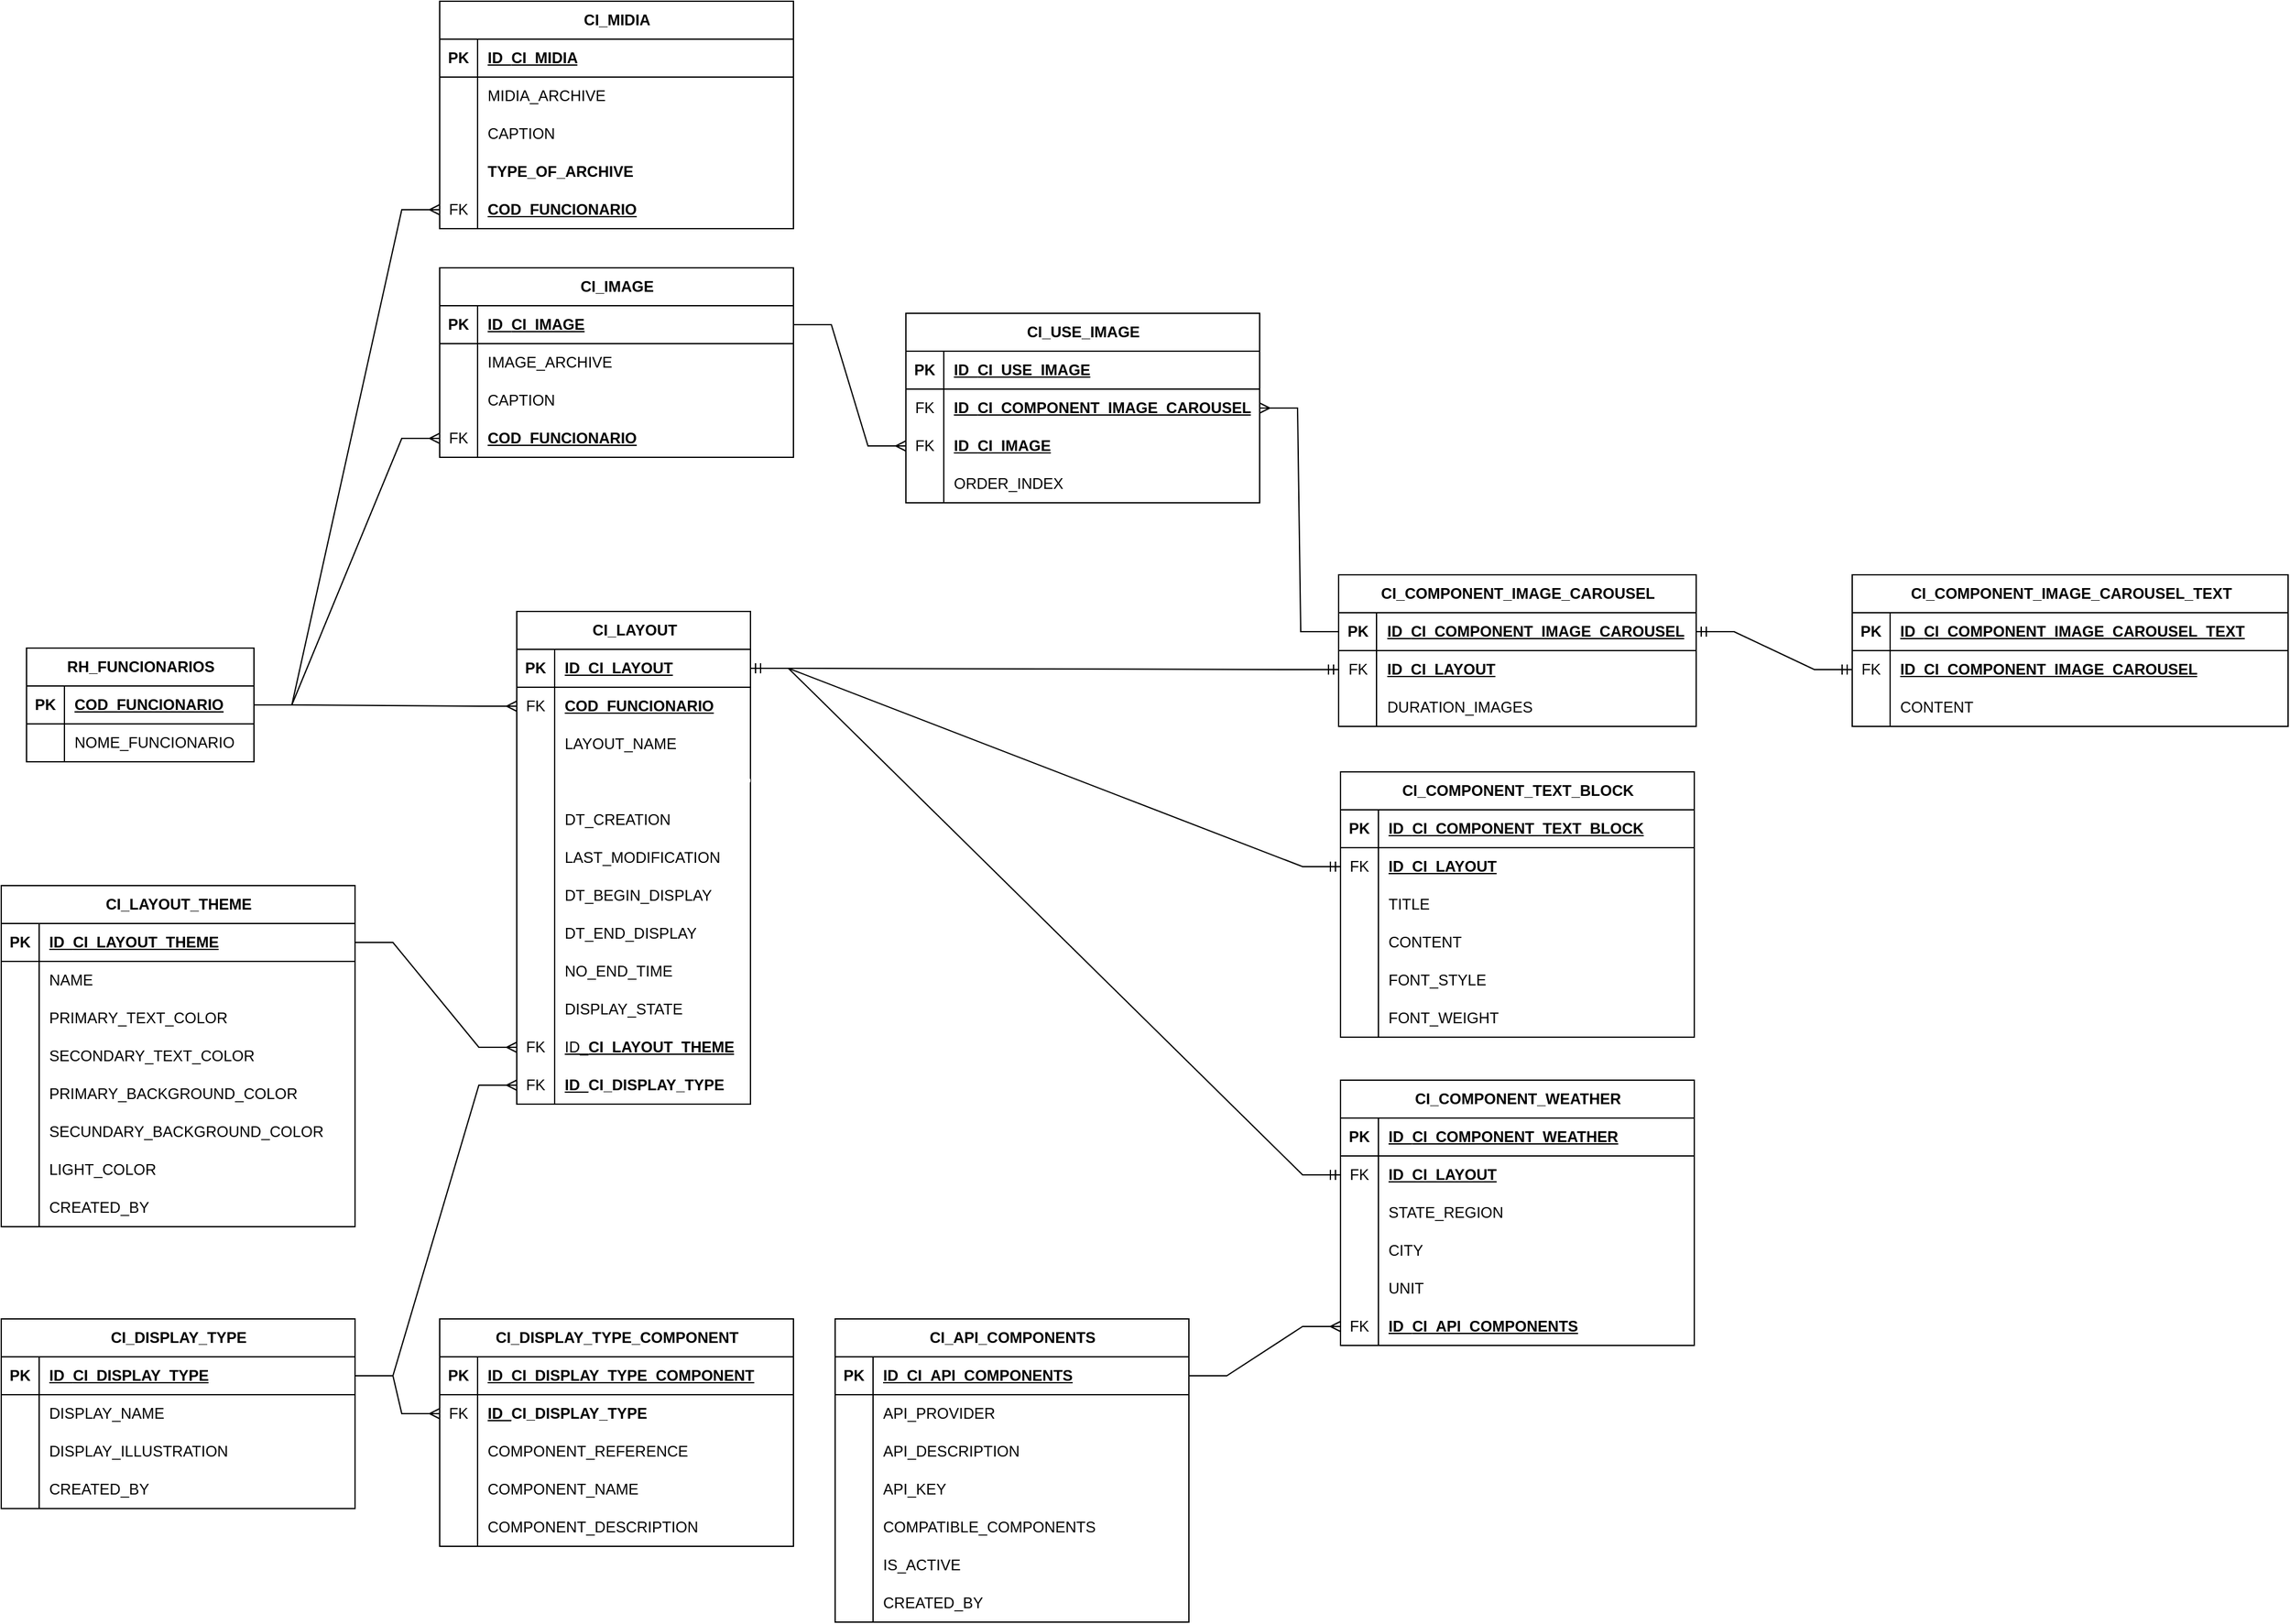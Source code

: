 <mxfile version="27.0.9">
  <diagram name="Página-1" id="IcR8IVx_5vvTw2B28DHa">
    <mxGraphModel dx="-376" dy="2314" grid="0" gridSize="10" guides="1" tooltips="1" connect="1" arrows="1" fold="1" page="0" pageScale="1" pageWidth="827" pageHeight="1169" math="0" shadow="0">
      <root>
        <mxCell id="0" />
        <mxCell id="1" parent="0" />
        <mxCell id="bph9Scvqhu1BYLkuqi2d-315" value="CI_LAYOUT" style="shape=table;startSize=30;container=1;collapsible=1;childLayout=tableLayout;fixedRows=1;rowLines=0;fontStyle=1;align=center;resizeLast=1;html=1;" parent="1" vertex="1">
          <mxGeometry x="1649" y="-755" width="185" height="390" as="geometry" />
        </mxCell>
        <mxCell id="bph9Scvqhu1BYLkuqi2d-316" value="" style="shape=tableRow;horizontal=0;startSize=0;swimlaneHead=0;swimlaneBody=0;fillColor=none;collapsible=0;dropTarget=0;points=[[0,0.5],[1,0.5]];portConstraint=eastwest;top=0;left=0;right=0;bottom=1;" parent="bph9Scvqhu1BYLkuqi2d-315" vertex="1">
          <mxGeometry y="30" width="185" height="30" as="geometry" />
        </mxCell>
        <mxCell id="bph9Scvqhu1BYLkuqi2d-317" value="PK" style="shape=partialRectangle;connectable=0;fillColor=none;top=0;left=0;bottom=0;right=0;fontStyle=1;overflow=hidden;whiteSpace=wrap;html=1;" parent="bph9Scvqhu1BYLkuqi2d-316" vertex="1">
          <mxGeometry width="30" height="30" as="geometry">
            <mxRectangle width="30" height="30" as="alternateBounds" />
          </mxGeometry>
        </mxCell>
        <mxCell id="bph9Scvqhu1BYLkuqi2d-318" value="ID_CI_LAYOUT" style="shape=partialRectangle;connectable=0;fillColor=none;top=0;left=0;bottom=0;right=0;align=left;spacingLeft=6;fontStyle=5;overflow=hidden;whiteSpace=wrap;html=1;" parent="bph9Scvqhu1BYLkuqi2d-316" vertex="1">
          <mxGeometry x="30" width="155" height="30" as="geometry">
            <mxRectangle width="155" height="30" as="alternateBounds" />
          </mxGeometry>
        </mxCell>
        <mxCell id="bph9Scvqhu1BYLkuqi2d-319" value="" style="shape=tableRow;horizontal=0;startSize=0;swimlaneHead=0;swimlaneBody=0;fillColor=none;collapsible=0;dropTarget=0;points=[[0,0.5],[1,0.5]];portConstraint=eastwest;top=0;left=0;right=0;bottom=0;" parent="bph9Scvqhu1BYLkuqi2d-315" vertex="1">
          <mxGeometry y="60" width="185" height="30" as="geometry" />
        </mxCell>
        <mxCell id="bph9Scvqhu1BYLkuqi2d-320" value="FK" style="shape=partialRectangle;connectable=0;fillColor=none;top=0;left=0;bottom=0;right=0;fontStyle=0;overflow=hidden;whiteSpace=wrap;html=1;" parent="bph9Scvqhu1BYLkuqi2d-319" vertex="1">
          <mxGeometry width="30" height="30" as="geometry">
            <mxRectangle width="30" height="30" as="alternateBounds" />
          </mxGeometry>
        </mxCell>
        <mxCell id="bph9Scvqhu1BYLkuqi2d-321" value="&lt;span style=&quot;font-weight: 700; text-decoration-line: underline;&quot;&gt;COD_FUNCIONARIO&lt;/span&gt;" style="shape=partialRectangle;connectable=0;fillColor=none;top=0;left=0;bottom=0;right=0;align=left;spacingLeft=6;fontStyle=0;overflow=hidden;whiteSpace=wrap;html=1;" parent="bph9Scvqhu1BYLkuqi2d-319" vertex="1">
          <mxGeometry x="30" width="155" height="30" as="geometry">
            <mxRectangle width="155" height="30" as="alternateBounds" />
          </mxGeometry>
        </mxCell>
        <mxCell id="bph9Scvqhu1BYLkuqi2d-322" value="" style="shape=tableRow;horizontal=0;startSize=0;swimlaneHead=0;swimlaneBody=0;fillColor=none;collapsible=0;dropTarget=0;points=[[0,0.5],[1,0.5]];portConstraint=eastwest;top=0;left=0;right=0;bottom=0;" parent="bph9Scvqhu1BYLkuqi2d-315" vertex="1">
          <mxGeometry y="90" width="185" height="30" as="geometry" />
        </mxCell>
        <mxCell id="bph9Scvqhu1BYLkuqi2d-323" value="" style="shape=partialRectangle;connectable=0;fillColor=none;top=0;left=0;bottom=0;right=0;editable=1;overflow=hidden;whiteSpace=wrap;html=1;" parent="bph9Scvqhu1BYLkuqi2d-322" vertex="1">
          <mxGeometry width="30" height="30" as="geometry">
            <mxRectangle width="30" height="30" as="alternateBounds" />
          </mxGeometry>
        </mxCell>
        <mxCell id="bph9Scvqhu1BYLkuqi2d-324" value="LAYOUT_NAME" style="shape=partialRectangle;connectable=0;fillColor=none;top=0;left=0;bottom=0;right=0;align=left;spacingLeft=6;overflow=hidden;whiteSpace=wrap;html=1;" parent="bph9Scvqhu1BYLkuqi2d-322" vertex="1">
          <mxGeometry x="30" width="155" height="30" as="geometry">
            <mxRectangle width="155" height="30" as="alternateBounds" />
          </mxGeometry>
        </mxCell>
        <mxCell id="eLif0k9HNBVpINQSl24L-4" value="" style="shape=tableRow;horizontal=0;startSize=0;swimlaneHead=0;swimlaneBody=0;fillColor=none;collapsible=0;dropTarget=0;points=[[0,0.5],[1,0.5]];portConstraint=eastwest;top=0;left=0;right=0;bottom=0;" parent="bph9Scvqhu1BYLkuqi2d-315" vertex="1">
          <mxGeometry y="120" width="185" height="30" as="geometry" />
        </mxCell>
        <mxCell id="eLif0k9HNBVpINQSl24L-5" value="" style="shape=partialRectangle;connectable=0;fillColor=none;top=0;left=0;bottom=0;right=0;editable=1;overflow=hidden;whiteSpace=wrap;html=1;" parent="eLif0k9HNBVpINQSl24L-4" vertex="1">
          <mxGeometry width="30" height="30" as="geometry">
            <mxRectangle width="30" height="30" as="alternateBounds" />
          </mxGeometry>
        </mxCell>
        <mxCell id="eLif0k9HNBVpINQSl24L-6" value="&lt;div style=&quot;font-family: Consolas, &amp;quot;Courier New&amp;quot;, monospace; font-size: 14px; line-height: 19px; white-space: pre;&quot;&gt;&lt;span&gt;&lt;font style=&quot;color: rgb(255, 255, 255); line-height: 120%;&quot;&gt;LAYOUT_DESCRIPTION&lt;/font&gt;&lt;/span&gt;&lt;/div&gt;" style="shape=partialRectangle;connectable=0;fillColor=none;top=0;left=0;bottom=0;right=0;align=left;spacingLeft=6;overflow=hidden;whiteSpace=wrap;html=1;" parent="eLif0k9HNBVpINQSl24L-4" vertex="1">
          <mxGeometry x="30" width="155" height="30" as="geometry">
            <mxRectangle width="155" height="30" as="alternateBounds" />
          </mxGeometry>
        </mxCell>
        <mxCell id="bph9Scvqhu1BYLkuqi2d-325" value="" style="shape=tableRow;horizontal=0;startSize=0;swimlaneHead=0;swimlaneBody=0;fillColor=none;collapsible=0;dropTarget=0;points=[[0,0.5],[1,0.5]];portConstraint=eastwest;top=0;left=0;right=0;bottom=0;" parent="bph9Scvqhu1BYLkuqi2d-315" vertex="1">
          <mxGeometry y="150" width="185" height="30" as="geometry" />
        </mxCell>
        <mxCell id="bph9Scvqhu1BYLkuqi2d-326" value="" style="shape=partialRectangle;connectable=0;fillColor=none;top=0;left=0;bottom=0;right=0;editable=1;overflow=hidden;whiteSpace=wrap;html=1;" parent="bph9Scvqhu1BYLkuqi2d-325" vertex="1">
          <mxGeometry width="30" height="30" as="geometry">
            <mxRectangle width="30" height="30" as="alternateBounds" />
          </mxGeometry>
        </mxCell>
        <mxCell id="bph9Scvqhu1BYLkuqi2d-327" value="DT_CREATION" style="shape=partialRectangle;connectable=0;fillColor=none;top=0;left=0;bottom=0;right=0;align=left;spacingLeft=6;overflow=hidden;whiteSpace=wrap;html=1;" parent="bph9Scvqhu1BYLkuqi2d-325" vertex="1">
          <mxGeometry x="30" width="155" height="30" as="geometry">
            <mxRectangle width="155" height="30" as="alternateBounds" />
          </mxGeometry>
        </mxCell>
        <mxCell id="bph9Scvqhu1BYLkuqi2d-328" value="" style="shape=tableRow;horizontal=0;startSize=0;swimlaneHead=0;swimlaneBody=0;fillColor=none;collapsible=0;dropTarget=0;points=[[0,0.5],[1,0.5]];portConstraint=eastwest;top=0;left=0;right=0;bottom=0;" parent="bph9Scvqhu1BYLkuqi2d-315" vertex="1">
          <mxGeometry y="180" width="185" height="30" as="geometry" />
        </mxCell>
        <mxCell id="bph9Scvqhu1BYLkuqi2d-329" value="" style="shape=partialRectangle;connectable=0;fillColor=none;top=0;left=0;bottom=0;right=0;editable=1;overflow=hidden;whiteSpace=wrap;html=1;" parent="bph9Scvqhu1BYLkuqi2d-328" vertex="1">
          <mxGeometry width="30" height="30" as="geometry">
            <mxRectangle width="30" height="30" as="alternateBounds" />
          </mxGeometry>
        </mxCell>
        <mxCell id="bph9Scvqhu1BYLkuqi2d-330" value="LAST_MODIFICATION" style="shape=partialRectangle;connectable=0;fillColor=none;top=0;left=0;bottom=0;right=0;align=left;spacingLeft=6;overflow=hidden;whiteSpace=wrap;html=1;" parent="bph9Scvqhu1BYLkuqi2d-328" vertex="1">
          <mxGeometry x="30" width="155" height="30" as="geometry">
            <mxRectangle width="155" height="30" as="alternateBounds" />
          </mxGeometry>
        </mxCell>
        <mxCell id="bph9Scvqhu1BYLkuqi2d-552" value="" style="shape=tableRow;horizontal=0;startSize=0;swimlaneHead=0;swimlaneBody=0;fillColor=none;collapsible=0;dropTarget=0;points=[[0,0.5],[1,0.5]];portConstraint=eastwest;top=0;left=0;right=0;bottom=0;" parent="bph9Scvqhu1BYLkuqi2d-315" vertex="1">
          <mxGeometry y="210" width="185" height="30" as="geometry" />
        </mxCell>
        <mxCell id="bph9Scvqhu1BYLkuqi2d-553" value="" style="shape=partialRectangle;connectable=0;fillColor=none;top=0;left=0;bottom=0;right=0;editable=1;overflow=hidden;whiteSpace=wrap;html=1;" parent="bph9Scvqhu1BYLkuqi2d-552" vertex="1">
          <mxGeometry width="30" height="30" as="geometry">
            <mxRectangle width="30" height="30" as="alternateBounds" />
          </mxGeometry>
        </mxCell>
        <mxCell id="bph9Scvqhu1BYLkuqi2d-554" value="DT_BEGIN_DISPLAY" style="shape=partialRectangle;connectable=0;fillColor=none;top=0;left=0;bottom=0;right=0;align=left;spacingLeft=6;overflow=hidden;whiteSpace=wrap;html=1;" parent="bph9Scvqhu1BYLkuqi2d-552" vertex="1">
          <mxGeometry x="30" width="155" height="30" as="geometry">
            <mxRectangle width="155" height="30" as="alternateBounds" />
          </mxGeometry>
        </mxCell>
        <mxCell id="bph9Scvqhu1BYLkuqi2d-555" value="" style="shape=tableRow;horizontal=0;startSize=0;swimlaneHead=0;swimlaneBody=0;fillColor=none;collapsible=0;dropTarget=0;points=[[0,0.5],[1,0.5]];portConstraint=eastwest;top=0;left=0;right=0;bottom=0;" parent="bph9Scvqhu1BYLkuqi2d-315" vertex="1">
          <mxGeometry y="240" width="185" height="30" as="geometry" />
        </mxCell>
        <mxCell id="bph9Scvqhu1BYLkuqi2d-556" value="" style="shape=partialRectangle;connectable=0;fillColor=none;top=0;left=0;bottom=0;right=0;editable=1;overflow=hidden;whiteSpace=wrap;html=1;" parent="bph9Scvqhu1BYLkuqi2d-555" vertex="1">
          <mxGeometry width="30" height="30" as="geometry">
            <mxRectangle width="30" height="30" as="alternateBounds" />
          </mxGeometry>
        </mxCell>
        <mxCell id="bph9Scvqhu1BYLkuqi2d-557" value="DT_END_DISPLAY" style="shape=partialRectangle;connectable=0;fillColor=none;top=0;left=0;bottom=0;right=0;align=left;spacingLeft=6;overflow=hidden;whiteSpace=wrap;html=1;" parent="bph9Scvqhu1BYLkuqi2d-555" vertex="1">
          <mxGeometry x="30" width="155" height="30" as="geometry">
            <mxRectangle width="155" height="30" as="alternateBounds" />
          </mxGeometry>
        </mxCell>
        <mxCell id="bph9Scvqhu1BYLkuqi2d-598" value="" style="shape=tableRow;horizontal=0;startSize=0;swimlaneHead=0;swimlaneBody=0;fillColor=none;collapsible=0;dropTarget=0;points=[[0,0.5],[1,0.5]];portConstraint=eastwest;top=0;left=0;right=0;bottom=0;" parent="bph9Scvqhu1BYLkuqi2d-315" vertex="1">
          <mxGeometry y="270" width="185" height="30" as="geometry" />
        </mxCell>
        <mxCell id="bph9Scvqhu1BYLkuqi2d-599" value="" style="shape=partialRectangle;connectable=0;fillColor=none;top=0;left=0;bottom=0;right=0;editable=1;overflow=hidden;whiteSpace=wrap;html=1;" parent="bph9Scvqhu1BYLkuqi2d-598" vertex="1">
          <mxGeometry width="30" height="30" as="geometry">
            <mxRectangle width="30" height="30" as="alternateBounds" />
          </mxGeometry>
        </mxCell>
        <mxCell id="bph9Scvqhu1BYLkuqi2d-600" value="NO_END_TIME" style="shape=partialRectangle;connectable=0;fillColor=none;top=0;left=0;bottom=0;right=0;align=left;spacingLeft=6;overflow=hidden;whiteSpace=wrap;html=1;" parent="bph9Scvqhu1BYLkuqi2d-598" vertex="1">
          <mxGeometry x="30" width="155" height="30" as="geometry">
            <mxRectangle width="155" height="30" as="alternateBounds" />
          </mxGeometry>
        </mxCell>
        <mxCell id="pRr264-znKC6wx5rOm7A-1" value="" style="shape=tableRow;horizontal=0;startSize=0;swimlaneHead=0;swimlaneBody=0;fillColor=none;collapsible=0;dropTarget=0;points=[[0,0.5],[1,0.5]];portConstraint=eastwest;top=0;left=0;right=0;bottom=0;" parent="bph9Scvqhu1BYLkuqi2d-315" vertex="1">
          <mxGeometry y="300" width="185" height="30" as="geometry" />
        </mxCell>
        <mxCell id="pRr264-znKC6wx5rOm7A-2" value="" style="shape=partialRectangle;connectable=0;fillColor=none;top=0;left=0;bottom=0;right=0;editable=1;overflow=hidden;whiteSpace=wrap;html=1;" parent="pRr264-znKC6wx5rOm7A-1" vertex="1">
          <mxGeometry width="30" height="30" as="geometry">
            <mxRectangle width="30" height="30" as="alternateBounds" />
          </mxGeometry>
        </mxCell>
        <mxCell id="pRr264-znKC6wx5rOm7A-3" value="DISPLAY_STATE" style="shape=partialRectangle;connectable=0;fillColor=none;top=0;left=0;bottom=0;right=0;align=left;spacingLeft=6;overflow=hidden;whiteSpace=wrap;html=1;" parent="pRr264-znKC6wx5rOm7A-1" vertex="1">
          <mxGeometry x="30" width="155" height="30" as="geometry">
            <mxRectangle width="155" height="30" as="alternateBounds" />
          </mxGeometry>
        </mxCell>
        <mxCell id="Ch3rjLveaTTfHCKWXVWo-4" value="" style="shape=tableRow;horizontal=0;startSize=0;swimlaneHead=0;swimlaneBody=0;fillColor=none;collapsible=0;dropTarget=0;points=[[0,0.5],[1,0.5]];portConstraint=eastwest;top=0;left=0;right=0;bottom=0;" parent="bph9Scvqhu1BYLkuqi2d-315" vertex="1">
          <mxGeometry y="330" width="185" height="30" as="geometry" />
        </mxCell>
        <mxCell id="Ch3rjLveaTTfHCKWXVWo-5" value="FK" style="shape=partialRectangle;connectable=0;fillColor=none;top=0;left=0;bottom=0;right=0;editable=1;overflow=hidden;whiteSpace=wrap;html=1;" parent="Ch3rjLveaTTfHCKWXVWo-4" vertex="1">
          <mxGeometry width="30" height="30" as="geometry">
            <mxRectangle width="30" height="30" as="alternateBounds" />
          </mxGeometry>
        </mxCell>
        <mxCell id="Ch3rjLveaTTfHCKWXVWo-6" value="&lt;u&gt;ID_&lt;span style=&quot;text-wrap-mode: nowrap; font-weight: 700; text-align: center;&quot;&gt;CI_LAYOUT_THEME&lt;/span&gt;&lt;/u&gt;" style="shape=partialRectangle;connectable=0;fillColor=none;top=0;left=0;bottom=0;right=0;align=left;spacingLeft=6;overflow=hidden;whiteSpace=wrap;html=1;" parent="Ch3rjLveaTTfHCKWXVWo-4" vertex="1">
          <mxGeometry x="30" width="155" height="30" as="geometry">
            <mxRectangle width="155" height="30" as="alternateBounds" />
          </mxGeometry>
        </mxCell>
        <mxCell id="Ch3rjLveaTTfHCKWXVWo-45" value="" style="shape=tableRow;horizontal=0;startSize=0;swimlaneHead=0;swimlaneBody=0;fillColor=none;collapsible=0;dropTarget=0;points=[[0,0.5],[1,0.5]];portConstraint=eastwest;top=0;left=0;right=0;bottom=0;" parent="bph9Scvqhu1BYLkuqi2d-315" vertex="1">
          <mxGeometry y="360" width="185" height="30" as="geometry" />
        </mxCell>
        <mxCell id="Ch3rjLveaTTfHCKWXVWo-46" value="FK" style="shape=partialRectangle;connectable=0;fillColor=none;top=0;left=0;bottom=0;right=0;fontStyle=0;overflow=hidden;whiteSpace=wrap;html=1;" parent="Ch3rjLveaTTfHCKWXVWo-45" vertex="1">
          <mxGeometry width="30" height="30" as="geometry">
            <mxRectangle width="30" height="30" as="alternateBounds" />
          </mxGeometry>
        </mxCell>
        <mxCell id="Ch3rjLveaTTfHCKWXVWo-47" value="&lt;span style=&quot;font-weight: 700; text-decoration-line: underline;&quot;&gt;ID_&lt;/span&gt;&lt;span style=&quot;font-weight: 700; text-wrap-mode: nowrap; text-align: center;&quot;&gt;CI_DISPLAY_TYPE&lt;/span&gt;" style="shape=partialRectangle;connectable=0;fillColor=none;top=0;left=0;bottom=0;right=0;align=left;spacingLeft=6;fontStyle=0;overflow=hidden;whiteSpace=wrap;html=1;" parent="Ch3rjLveaTTfHCKWXVWo-45" vertex="1">
          <mxGeometry x="30" width="155" height="30" as="geometry">
            <mxRectangle width="155" height="30" as="alternateBounds" />
          </mxGeometry>
        </mxCell>
        <mxCell id="bph9Scvqhu1BYLkuqi2d-408" value="RH_FUNCIONARIOS" style="shape=table;startSize=30;container=1;collapsible=1;childLayout=tableLayout;fixedRows=1;rowLines=0;fontStyle=1;align=center;resizeLast=1;html=1;" parent="1" vertex="1">
          <mxGeometry x="1261" y="-726" width="180" height="90" as="geometry" />
        </mxCell>
        <mxCell id="bph9Scvqhu1BYLkuqi2d-409" value="" style="shape=tableRow;horizontal=0;startSize=0;swimlaneHead=0;swimlaneBody=0;fillColor=none;collapsible=0;dropTarget=0;points=[[0,0.5],[1,0.5]];portConstraint=eastwest;top=0;left=0;right=0;bottom=1;" parent="bph9Scvqhu1BYLkuqi2d-408" vertex="1">
          <mxGeometry y="30" width="180" height="30" as="geometry" />
        </mxCell>
        <mxCell id="bph9Scvqhu1BYLkuqi2d-410" value="PK" style="shape=partialRectangle;connectable=0;fillColor=none;top=0;left=0;bottom=0;right=0;fontStyle=1;overflow=hidden;whiteSpace=wrap;html=1;" parent="bph9Scvqhu1BYLkuqi2d-409" vertex="1">
          <mxGeometry width="30" height="30" as="geometry">
            <mxRectangle width="30" height="30" as="alternateBounds" />
          </mxGeometry>
        </mxCell>
        <mxCell id="bph9Scvqhu1BYLkuqi2d-411" value="COD_FUNCIONARIO" style="shape=partialRectangle;connectable=0;fillColor=none;top=0;left=0;bottom=0;right=0;align=left;spacingLeft=6;fontStyle=5;overflow=hidden;whiteSpace=wrap;html=1;" parent="bph9Scvqhu1BYLkuqi2d-409" vertex="1">
          <mxGeometry x="30" width="150" height="30" as="geometry">
            <mxRectangle width="150" height="30" as="alternateBounds" />
          </mxGeometry>
        </mxCell>
        <mxCell id="bph9Scvqhu1BYLkuqi2d-412" value="" style="shape=tableRow;horizontal=0;startSize=0;swimlaneHead=0;swimlaneBody=0;fillColor=none;collapsible=0;dropTarget=0;points=[[0,0.5],[1,0.5]];portConstraint=eastwest;top=0;left=0;right=0;bottom=0;" parent="bph9Scvqhu1BYLkuqi2d-408" vertex="1">
          <mxGeometry y="60" width="180" height="30" as="geometry" />
        </mxCell>
        <mxCell id="bph9Scvqhu1BYLkuqi2d-413" value="" style="shape=partialRectangle;connectable=0;fillColor=none;top=0;left=0;bottom=0;right=0;editable=1;overflow=hidden;whiteSpace=wrap;html=1;" parent="bph9Scvqhu1BYLkuqi2d-412" vertex="1">
          <mxGeometry width="30" height="30" as="geometry">
            <mxRectangle width="30" height="30" as="alternateBounds" />
          </mxGeometry>
        </mxCell>
        <mxCell id="bph9Scvqhu1BYLkuqi2d-414" value="NOME_FUNCIONARIO" style="shape=partialRectangle;connectable=0;fillColor=none;top=0;left=0;bottom=0;right=0;align=left;spacingLeft=6;overflow=hidden;whiteSpace=wrap;html=1;" parent="bph9Scvqhu1BYLkuqi2d-412" vertex="1">
          <mxGeometry x="30" width="150" height="30" as="geometry">
            <mxRectangle width="150" height="30" as="alternateBounds" />
          </mxGeometry>
        </mxCell>
        <mxCell id="bph9Scvqhu1BYLkuqi2d-443" value="CI_COMPONENT_IMAGE_CAROUSEL" style="shape=table;startSize=30;container=1;collapsible=1;childLayout=tableLayout;fixedRows=1;rowLines=0;fontStyle=1;align=center;resizeLast=1;html=1;" parent="1" vertex="1">
          <mxGeometry x="2299.5" y="-784" width="283" height="120" as="geometry" />
        </mxCell>
        <mxCell id="bph9Scvqhu1BYLkuqi2d-444" value="" style="shape=tableRow;horizontal=0;startSize=0;swimlaneHead=0;swimlaneBody=0;fillColor=none;collapsible=0;dropTarget=0;points=[[0,0.5],[1,0.5]];portConstraint=eastwest;top=0;left=0;right=0;bottom=1;" parent="bph9Scvqhu1BYLkuqi2d-443" vertex="1">
          <mxGeometry y="30" width="283" height="30" as="geometry" />
        </mxCell>
        <mxCell id="bph9Scvqhu1BYLkuqi2d-445" value="PK" style="shape=partialRectangle;connectable=0;fillColor=none;top=0;left=0;bottom=0;right=0;fontStyle=1;overflow=hidden;whiteSpace=wrap;html=1;" parent="bph9Scvqhu1BYLkuqi2d-444" vertex="1">
          <mxGeometry width="30" height="30" as="geometry">
            <mxRectangle width="30" height="30" as="alternateBounds" />
          </mxGeometry>
        </mxCell>
        <mxCell id="bph9Scvqhu1BYLkuqi2d-446" value="ID_&lt;span style=&quot;text-align: center; text-wrap-mode: nowrap;&quot;&gt;CI_COMPONENT_IMAGE_CAROUSEL&lt;/span&gt;" style="shape=partialRectangle;connectable=0;fillColor=none;top=0;left=0;bottom=0;right=0;align=left;spacingLeft=6;fontStyle=5;overflow=hidden;whiteSpace=wrap;html=1;" parent="bph9Scvqhu1BYLkuqi2d-444" vertex="1">
          <mxGeometry x="30" width="253" height="30" as="geometry">
            <mxRectangle width="253" height="30" as="alternateBounds" />
          </mxGeometry>
        </mxCell>
        <mxCell id="bph9Scvqhu1BYLkuqi2d-447" value="" style="shape=tableRow;horizontal=0;startSize=0;swimlaneHead=0;swimlaneBody=0;fillColor=none;collapsible=0;dropTarget=0;points=[[0,0.5],[1,0.5]];portConstraint=eastwest;top=0;left=0;right=0;bottom=0;" parent="bph9Scvqhu1BYLkuqi2d-443" vertex="1">
          <mxGeometry y="60" width="283" height="30" as="geometry" />
        </mxCell>
        <mxCell id="bph9Scvqhu1BYLkuqi2d-448" value="FK" style="shape=partialRectangle;connectable=0;fillColor=none;top=0;left=0;bottom=0;right=0;fontStyle=0;overflow=hidden;whiteSpace=wrap;html=1;" parent="bph9Scvqhu1BYLkuqi2d-447" vertex="1">
          <mxGeometry width="30" height="30" as="geometry">
            <mxRectangle width="30" height="30" as="alternateBounds" />
          </mxGeometry>
        </mxCell>
        <mxCell id="bph9Scvqhu1BYLkuqi2d-449" value="&lt;span style=&quot;font-weight: 700; text-decoration-line: underline;&quot;&gt;ID_CI_LAYOUT&lt;/span&gt;" style="shape=partialRectangle;connectable=0;fillColor=none;top=0;left=0;bottom=0;right=0;align=left;spacingLeft=6;fontStyle=0;overflow=hidden;whiteSpace=wrap;html=1;" parent="bph9Scvqhu1BYLkuqi2d-447" vertex="1">
          <mxGeometry x="30" width="253" height="30" as="geometry">
            <mxRectangle width="253" height="30" as="alternateBounds" />
          </mxGeometry>
        </mxCell>
        <mxCell id="bph9Scvqhu1BYLkuqi2d-450" value="" style="shape=tableRow;horizontal=0;startSize=0;swimlaneHead=0;swimlaneBody=0;fillColor=none;collapsible=0;dropTarget=0;points=[[0,0.5],[1,0.5]];portConstraint=eastwest;top=0;left=0;right=0;bottom=0;" parent="bph9Scvqhu1BYLkuqi2d-443" vertex="1">
          <mxGeometry y="90" width="283" height="30" as="geometry" />
        </mxCell>
        <mxCell id="bph9Scvqhu1BYLkuqi2d-451" value="" style="shape=partialRectangle;connectable=0;fillColor=none;top=0;left=0;bottom=0;right=0;editable=1;overflow=hidden;whiteSpace=wrap;html=1;" parent="bph9Scvqhu1BYLkuqi2d-450" vertex="1">
          <mxGeometry width="30" height="30" as="geometry">
            <mxRectangle width="30" height="30" as="alternateBounds" />
          </mxGeometry>
        </mxCell>
        <mxCell id="bph9Scvqhu1BYLkuqi2d-452" value="DURATION_IMAGES" style="shape=partialRectangle;connectable=0;fillColor=none;top=0;left=0;bottom=0;right=0;align=left;spacingLeft=6;overflow=hidden;whiteSpace=wrap;html=1;" parent="bph9Scvqhu1BYLkuqi2d-450" vertex="1">
          <mxGeometry x="30" width="253" height="30" as="geometry">
            <mxRectangle width="253" height="30" as="alternateBounds" />
          </mxGeometry>
        </mxCell>
        <mxCell id="bph9Scvqhu1BYLkuqi2d-466" value="CI_IMAGE" style="shape=table;startSize=30;container=1;collapsible=1;childLayout=tableLayout;fixedRows=1;rowLines=0;fontStyle=1;align=center;resizeLast=1;html=1;" parent="1" vertex="1">
          <mxGeometry x="1588" y="-1027" width="280" height="150" as="geometry" />
        </mxCell>
        <mxCell id="bph9Scvqhu1BYLkuqi2d-467" value="" style="shape=tableRow;horizontal=0;startSize=0;swimlaneHead=0;swimlaneBody=0;fillColor=none;collapsible=0;dropTarget=0;points=[[0,0.5],[1,0.5]];portConstraint=eastwest;top=0;left=0;right=0;bottom=1;" parent="bph9Scvqhu1BYLkuqi2d-466" vertex="1">
          <mxGeometry y="30" width="280" height="30" as="geometry" />
        </mxCell>
        <mxCell id="bph9Scvqhu1BYLkuqi2d-468" value="PK" style="shape=partialRectangle;connectable=0;fillColor=none;top=0;left=0;bottom=0;right=0;fontStyle=1;overflow=hidden;whiteSpace=wrap;html=1;" parent="bph9Scvqhu1BYLkuqi2d-467" vertex="1">
          <mxGeometry width="30" height="30" as="geometry">
            <mxRectangle width="30" height="30" as="alternateBounds" />
          </mxGeometry>
        </mxCell>
        <mxCell id="bph9Scvqhu1BYLkuqi2d-469" value="ID_&lt;span style=&quot;text-align: center; text-wrap-mode: nowrap;&quot;&gt;CI_IMAGE&lt;/span&gt;" style="shape=partialRectangle;connectable=0;fillColor=none;top=0;left=0;bottom=0;right=0;align=left;spacingLeft=6;fontStyle=5;overflow=hidden;whiteSpace=wrap;html=1;" parent="bph9Scvqhu1BYLkuqi2d-467" vertex="1">
          <mxGeometry x="30" width="250" height="30" as="geometry">
            <mxRectangle width="250" height="30" as="alternateBounds" />
          </mxGeometry>
        </mxCell>
        <mxCell id="bph9Scvqhu1BYLkuqi2d-473" value="" style="shape=tableRow;horizontal=0;startSize=0;swimlaneHead=0;swimlaneBody=0;fillColor=none;collapsible=0;dropTarget=0;points=[[0,0.5],[1,0.5]];portConstraint=eastwest;top=0;left=0;right=0;bottom=0;" parent="bph9Scvqhu1BYLkuqi2d-466" vertex="1">
          <mxGeometry y="60" width="280" height="30" as="geometry" />
        </mxCell>
        <mxCell id="bph9Scvqhu1BYLkuqi2d-474" value="" style="shape=partialRectangle;connectable=0;fillColor=none;top=0;left=0;bottom=0;right=0;editable=1;overflow=hidden;whiteSpace=wrap;html=1;" parent="bph9Scvqhu1BYLkuqi2d-473" vertex="1">
          <mxGeometry width="30" height="30" as="geometry">
            <mxRectangle width="30" height="30" as="alternateBounds" />
          </mxGeometry>
        </mxCell>
        <mxCell id="bph9Scvqhu1BYLkuqi2d-475" value="IMAGE_ARCHIVE" style="shape=partialRectangle;connectable=0;fillColor=none;top=0;left=0;bottom=0;right=0;align=left;spacingLeft=6;overflow=hidden;whiteSpace=wrap;html=1;" parent="bph9Scvqhu1BYLkuqi2d-473" vertex="1">
          <mxGeometry x="30" width="250" height="30" as="geometry">
            <mxRectangle width="250" height="30" as="alternateBounds" />
          </mxGeometry>
        </mxCell>
        <mxCell id="bph9Scvqhu1BYLkuqi2d-476" value="" style="shape=tableRow;horizontal=0;startSize=0;swimlaneHead=0;swimlaneBody=0;fillColor=none;collapsible=0;dropTarget=0;points=[[0,0.5],[1,0.5]];portConstraint=eastwest;top=0;left=0;right=0;bottom=0;" parent="bph9Scvqhu1BYLkuqi2d-466" vertex="1">
          <mxGeometry y="90" width="280" height="30" as="geometry" />
        </mxCell>
        <mxCell id="bph9Scvqhu1BYLkuqi2d-477" value="" style="shape=partialRectangle;connectable=0;fillColor=none;top=0;left=0;bottom=0;right=0;editable=1;overflow=hidden;whiteSpace=wrap;html=1;" parent="bph9Scvqhu1BYLkuqi2d-476" vertex="1">
          <mxGeometry width="30" height="30" as="geometry">
            <mxRectangle width="30" height="30" as="alternateBounds" />
          </mxGeometry>
        </mxCell>
        <mxCell id="bph9Scvqhu1BYLkuqi2d-478" value="CAPTION" style="shape=partialRectangle;connectable=0;fillColor=none;top=0;left=0;bottom=0;right=0;align=left;spacingLeft=6;overflow=hidden;whiteSpace=wrap;html=1;" parent="bph9Scvqhu1BYLkuqi2d-476" vertex="1">
          <mxGeometry x="30" width="250" height="30" as="geometry">
            <mxRectangle width="250" height="30" as="alternateBounds" />
          </mxGeometry>
        </mxCell>
        <mxCell id="Ch3rjLveaTTfHCKWXVWo-50" value="" style="shape=tableRow;horizontal=0;startSize=0;swimlaneHead=0;swimlaneBody=0;fillColor=none;collapsible=0;dropTarget=0;points=[[0,0.5],[1,0.5]];portConstraint=eastwest;top=0;left=0;right=0;bottom=0;" parent="bph9Scvqhu1BYLkuqi2d-466" vertex="1">
          <mxGeometry y="120" width="280" height="30" as="geometry" />
        </mxCell>
        <mxCell id="Ch3rjLveaTTfHCKWXVWo-51" value="FK" style="shape=partialRectangle;connectable=0;fillColor=none;top=0;left=0;bottom=0;right=0;fontStyle=0;overflow=hidden;whiteSpace=wrap;html=1;" parent="Ch3rjLveaTTfHCKWXVWo-50" vertex="1">
          <mxGeometry width="30" height="30" as="geometry">
            <mxRectangle width="30" height="30" as="alternateBounds" />
          </mxGeometry>
        </mxCell>
        <mxCell id="Ch3rjLveaTTfHCKWXVWo-52" value="&lt;span style=&quot;font-weight: 700; text-decoration-line: underline;&quot;&gt;COD_FUNCIONARIO&lt;/span&gt;" style="shape=partialRectangle;connectable=0;fillColor=none;top=0;left=0;bottom=0;right=0;align=left;spacingLeft=6;fontStyle=0;overflow=hidden;whiteSpace=wrap;html=1;" parent="Ch3rjLveaTTfHCKWXVWo-50" vertex="1">
          <mxGeometry x="30" width="250" height="30" as="geometry">
            <mxRectangle width="250" height="30" as="alternateBounds" />
          </mxGeometry>
        </mxCell>
        <mxCell id="bph9Scvqhu1BYLkuqi2d-564" value="" style="edgeStyle=entityRelationEdgeStyle;fontSize=12;html=1;endArrow=ERmandOne;startArrow=ERmandOne;rounded=0;entryX=1;entryY=0.5;entryDx=0;entryDy=0;exitX=0;exitY=0.5;exitDx=0;exitDy=0;" parent="1" source="bph9Scvqhu1BYLkuqi2d-447" target="bph9Scvqhu1BYLkuqi2d-316" edge="1">
          <mxGeometry width="100" height="100" relative="1" as="geometry">
            <mxPoint x="1960" y="-890" as="sourcePoint" />
            <mxPoint x="1887" y="-681" as="targetPoint" />
          </mxGeometry>
        </mxCell>
        <mxCell id="bph9Scvqhu1BYLkuqi2d-565" value="" style="edgeStyle=entityRelationEdgeStyle;fontSize=12;html=1;endArrow=ERmandOne;startArrow=ERmandOne;rounded=0;exitX=0;exitY=0.5;exitDx=0;exitDy=0;entryX=1;entryY=0.5;entryDx=0;entryDy=0;" parent="1" source="bph9Scvqhu1BYLkuqi2d-534" target="bph9Scvqhu1BYLkuqi2d-316" edge="1">
          <mxGeometry width="100" height="100" relative="1" as="geometry">
            <mxPoint x="2110" y="-456" as="sourcePoint" />
            <mxPoint x="1887" y="-681" as="targetPoint" />
            <Array as="points">
              <mxPoint x="2131" y="-611" />
            </Array>
          </mxGeometry>
        </mxCell>
        <mxCell id="bph9Scvqhu1BYLkuqi2d-566" value="" style="edgeStyle=entityRelationEdgeStyle;fontSize=12;html=1;endArrow=ERmandOne;startArrow=ERmandOne;rounded=0;exitX=0;exitY=0.5;exitDx=0;exitDy=0;entryX=1;entryY=0.5;entryDx=0;entryDy=0;" parent="1" source="bph9Scvqhu1BYLkuqi2d-502" target="bph9Scvqhu1BYLkuqi2d-316" edge="1">
          <mxGeometry width="100" height="100" relative="1" as="geometry">
            <mxPoint x="2130" y="-346" as="sourcePoint" />
            <mxPoint x="1887" y="-681" as="targetPoint" />
            <Array as="points">
              <mxPoint x="1873" y="-553" />
              <mxPoint x="1840" y="-524" />
              <mxPoint x="1855" y="-602" />
              <mxPoint x="1866" y="-571" />
              <mxPoint x="1902" y="-577" />
            </Array>
          </mxGeometry>
        </mxCell>
        <mxCell id="bph9Scvqhu1BYLkuqi2d-568" value="CI_LAYOUT_THEME" style="shape=table;startSize=30;container=1;collapsible=1;childLayout=tableLayout;fixedRows=1;rowLines=0;fontStyle=1;align=center;resizeLast=1;html=1;" parent="1" vertex="1">
          <mxGeometry x="1241" y="-538" width="280" height="270" as="geometry" />
        </mxCell>
        <mxCell id="bph9Scvqhu1BYLkuqi2d-569" value="" style="shape=tableRow;horizontal=0;startSize=0;swimlaneHead=0;swimlaneBody=0;fillColor=none;collapsible=0;dropTarget=0;points=[[0,0.5],[1,0.5]];portConstraint=eastwest;top=0;left=0;right=0;bottom=1;" parent="bph9Scvqhu1BYLkuqi2d-568" vertex="1">
          <mxGeometry y="30" width="280" height="30" as="geometry" />
        </mxCell>
        <mxCell id="bph9Scvqhu1BYLkuqi2d-570" value="PK" style="shape=partialRectangle;connectable=0;fillColor=none;top=0;left=0;bottom=0;right=0;fontStyle=1;overflow=hidden;whiteSpace=wrap;html=1;" parent="bph9Scvqhu1BYLkuqi2d-569" vertex="1">
          <mxGeometry width="30" height="30" as="geometry">
            <mxRectangle width="30" height="30" as="alternateBounds" />
          </mxGeometry>
        </mxCell>
        <mxCell id="bph9Scvqhu1BYLkuqi2d-571" value="ID_&lt;span style=&quot;text-align: center; text-wrap-mode: nowrap;&quot;&gt;CI_LAYOUT_THEME&lt;/span&gt;" style="shape=partialRectangle;connectable=0;fillColor=none;top=0;left=0;bottom=0;right=0;align=left;spacingLeft=6;fontStyle=5;overflow=hidden;whiteSpace=wrap;html=1;" parent="bph9Scvqhu1BYLkuqi2d-569" vertex="1">
          <mxGeometry x="30" width="250" height="30" as="geometry">
            <mxRectangle width="250" height="30" as="alternateBounds" />
          </mxGeometry>
        </mxCell>
        <mxCell id="bph9Scvqhu1BYLkuqi2d-575" value="" style="shape=tableRow;horizontal=0;startSize=0;swimlaneHead=0;swimlaneBody=0;fillColor=none;collapsible=0;dropTarget=0;points=[[0,0.5],[1,0.5]];portConstraint=eastwest;top=0;left=0;right=0;bottom=0;" parent="bph9Scvqhu1BYLkuqi2d-568" vertex="1">
          <mxGeometry y="60" width="280" height="30" as="geometry" />
        </mxCell>
        <mxCell id="bph9Scvqhu1BYLkuqi2d-576" value="" style="shape=partialRectangle;connectable=0;fillColor=none;top=0;left=0;bottom=0;right=0;editable=1;overflow=hidden;whiteSpace=wrap;html=1;" parent="bph9Scvqhu1BYLkuqi2d-575" vertex="1">
          <mxGeometry width="30" height="30" as="geometry">
            <mxRectangle width="30" height="30" as="alternateBounds" />
          </mxGeometry>
        </mxCell>
        <mxCell id="bph9Scvqhu1BYLkuqi2d-577" value="NAME" style="shape=partialRectangle;connectable=0;fillColor=none;top=0;left=0;bottom=0;right=0;align=left;spacingLeft=6;overflow=hidden;whiteSpace=wrap;html=1;" parent="bph9Scvqhu1BYLkuqi2d-575" vertex="1">
          <mxGeometry x="30" width="250" height="30" as="geometry">
            <mxRectangle width="250" height="30" as="alternateBounds" />
          </mxGeometry>
        </mxCell>
        <mxCell id="bph9Scvqhu1BYLkuqi2d-581" value="" style="shape=tableRow;horizontal=0;startSize=0;swimlaneHead=0;swimlaneBody=0;fillColor=none;collapsible=0;dropTarget=0;points=[[0,0.5],[1,0.5]];portConstraint=eastwest;top=0;left=0;right=0;bottom=0;" parent="bph9Scvqhu1BYLkuqi2d-568" vertex="1">
          <mxGeometry y="90" width="280" height="30" as="geometry" />
        </mxCell>
        <mxCell id="bph9Scvqhu1BYLkuqi2d-582" value="" style="shape=partialRectangle;connectable=0;fillColor=none;top=0;left=0;bottom=0;right=0;editable=1;overflow=hidden;whiteSpace=wrap;html=1;" parent="bph9Scvqhu1BYLkuqi2d-581" vertex="1">
          <mxGeometry width="30" height="30" as="geometry">
            <mxRectangle width="30" height="30" as="alternateBounds" />
          </mxGeometry>
        </mxCell>
        <mxCell id="bph9Scvqhu1BYLkuqi2d-583" value="PRIMARY_TEXT_COLOR" style="shape=partialRectangle;connectable=0;fillColor=none;top=0;left=0;bottom=0;right=0;align=left;spacingLeft=6;overflow=hidden;whiteSpace=wrap;html=1;" parent="bph9Scvqhu1BYLkuqi2d-581" vertex="1">
          <mxGeometry x="30" width="250" height="30" as="geometry">
            <mxRectangle width="250" height="30" as="alternateBounds" />
          </mxGeometry>
        </mxCell>
        <mxCell id="bph9Scvqhu1BYLkuqi2d-584" value="" style="shape=tableRow;horizontal=0;startSize=0;swimlaneHead=0;swimlaneBody=0;fillColor=none;collapsible=0;dropTarget=0;points=[[0,0.5],[1,0.5]];portConstraint=eastwest;top=0;left=0;right=0;bottom=0;" parent="bph9Scvqhu1BYLkuqi2d-568" vertex="1">
          <mxGeometry y="120" width="280" height="30" as="geometry" />
        </mxCell>
        <mxCell id="bph9Scvqhu1BYLkuqi2d-585" value="" style="shape=partialRectangle;connectable=0;fillColor=none;top=0;left=0;bottom=0;right=0;editable=1;overflow=hidden;whiteSpace=wrap;html=1;" parent="bph9Scvqhu1BYLkuqi2d-584" vertex="1">
          <mxGeometry width="30" height="30" as="geometry">
            <mxRectangle width="30" height="30" as="alternateBounds" />
          </mxGeometry>
        </mxCell>
        <mxCell id="bph9Scvqhu1BYLkuqi2d-586" value="SECONDARY_TEXT_COLOR" style="shape=partialRectangle;connectable=0;fillColor=none;top=0;left=0;bottom=0;right=0;align=left;spacingLeft=6;overflow=hidden;whiteSpace=wrap;html=1;" parent="bph9Scvqhu1BYLkuqi2d-584" vertex="1">
          <mxGeometry x="30" width="250" height="30" as="geometry">
            <mxRectangle width="250" height="30" as="alternateBounds" />
          </mxGeometry>
        </mxCell>
        <mxCell id="bph9Scvqhu1BYLkuqi2d-587" value="" style="shape=tableRow;horizontal=0;startSize=0;swimlaneHead=0;swimlaneBody=0;fillColor=none;collapsible=0;dropTarget=0;points=[[0,0.5],[1,0.5]];portConstraint=eastwest;top=0;left=0;right=0;bottom=0;" parent="bph9Scvqhu1BYLkuqi2d-568" vertex="1">
          <mxGeometry y="150" width="280" height="30" as="geometry" />
        </mxCell>
        <mxCell id="bph9Scvqhu1BYLkuqi2d-588" value="" style="shape=partialRectangle;connectable=0;fillColor=none;top=0;left=0;bottom=0;right=0;editable=1;overflow=hidden;whiteSpace=wrap;html=1;" parent="bph9Scvqhu1BYLkuqi2d-587" vertex="1">
          <mxGeometry width="30" height="30" as="geometry">
            <mxRectangle width="30" height="30" as="alternateBounds" />
          </mxGeometry>
        </mxCell>
        <mxCell id="bph9Scvqhu1BYLkuqi2d-589" value="PRIMARY_BACKGROUND_COLOR" style="shape=partialRectangle;connectable=0;fillColor=none;top=0;left=0;bottom=0;right=0;align=left;spacingLeft=6;overflow=hidden;whiteSpace=wrap;html=1;" parent="bph9Scvqhu1BYLkuqi2d-587" vertex="1">
          <mxGeometry x="30" width="250" height="30" as="geometry">
            <mxRectangle width="250" height="30" as="alternateBounds" />
          </mxGeometry>
        </mxCell>
        <mxCell id="bph9Scvqhu1BYLkuqi2d-590" value="" style="shape=tableRow;horizontal=0;startSize=0;swimlaneHead=0;swimlaneBody=0;fillColor=none;collapsible=0;dropTarget=0;points=[[0,0.5],[1,0.5]];portConstraint=eastwest;top=0;left=0;right=0;bottom=0;" parent="bph9Scvqhu1BYLkuqi2d-568" vertex="1">
          <mxGeometry y="180" width="280" height="30" as="geometry" />
        </mxCell>
        <mxCell id="bph9Scvqhu1BYLkuqi2d-591" value="" style="shape=partialRectangle;connectable=0;fillColor=none;top=0;left=0;bottom=0;right=0;editable=1;overflow=hidden;whiteSpace=wrap;html=1;" parent="bph9Scvqhu1BYLkuqi2d-590" vertex="1">
          <mxGeometry width="30" height="30" as="geometry">
            <mxRectangle width="30" height="30" as="alternateBounds" />
          </mxGeometry>
        </mxCell>
        <mxCell id="bph9Scvqhu1BYLkuqi2d-592" value="SECUNDARY_BACKGROUND_COLOR" style="shape=partialRectangle;connectable=0;fillColor=none;top=0;left=0;bottom=0;right=0;align=left;spacingLeft=6;overflow=hidden;whiteSpace=wrap;html=1;" parent="bph9Scvqhu1BYLkuqi2d-590" vertex="1">
          <mxGeometry x="30" width="250" height="30" as="geometry">
            <mxRectangle width="250" height="30" as="alternateBounds" />
          </mxGeometry>
        </mxCell>
        <mxCell id="bph9Scvqhu1BYLkuqi2d-593" value="" style="shape=tableRow;horizontal=0;startSize=0;swimlaneHead=0;swimlaneBody=0;fillColor=none;collapsible=0;dropTarget=0;points=[[0,0.5],[1,0.5]];portConstraint=eastwest;top=0;left=0;right=0;bottom=0;" parent="bph9Scvqhu1BYLkuqi2d-568" vertex="1">
          <mxGeometry y="210" width="280" height="30" as="geometry" />
        </mxCell>
        <mxCell id="bph9Scvqhu1BYLkuqi2d-594" value="" style="shape=partialRectangle;connectable=0;fillColor=none;top=0;left=0;bottom=0;right=0;editable=1;overflow=hidden;whiteSpace=wrap;html=1;" parent="bph9Scvqhu1BYLkuqi2d-593" vertex="1">
          <mxGeometry width="30" height="30" as="geometry">
            <mxRectangle width="30" height="30" as="alternateBounds" />
          </mxGeometry>
        </mxCell>
        <mxCell id="bph9Scvqhu1BYLkuqi2d-595" value="LIGHT_COLOR" style="shape=partialRectangle;connectable=0;fillColor=none;top=0;left=0;bottom=0;right=0;align=left;spacingLeft=6;overflow=hidden;whiteSpace=wrap;html=1;" parent="bph9Scvqhu1BYLkuqi2d-593" vertex="1">
          <mxGeometry x="30" width="250" height="30" as="geometry">
            <mxRectangle width="250" height="30" as="alternateBounds" />
          </mxGeometry>
        </mxCell>
        <mxCell id="Ch3rjLveaTTfHCKWXVWo-195" value="" style="shape=tableRow;horizontal=0;startSize=0;swimlaneHead=0;swimlaneBody=0;fillColor=none;collapsible=0;dropTarget=0;points=[[0,0.5],[1,0.5]];portConstraint=eastwest;top=0;left=0;right=0;bottom=0;" parent="bph9Scvqhu1BYLkuqi2d-568" vertex="1">
          <mxGeometry y="240" width="280" height="30" as="geometry" />
        </mxCell>
        <mxCell id="Ch3rjLveaTTfHCKWXVWo-196" value="" style="shape=partialRectangle;connectable=0;fillColor=none;top=0;left=0;bottom=0;right=0;editable=1;overflow=hidden;whiteSpace=wrap;html=1;" parent="Ch3rjLveaTTfHCKWXVWo-195" vertex="1">
          <mxGeometry width="30" height="30" as="geometry">
            <mxRectangle width="30" height="30" as="alternateBounds" />
          </mxGeometry>
        </mxCell>
        <mxCell id="Ch3rjLveaTTfHCKWXVWo-197" value="CREATED_BY" style="shape=partialRectangle;connectable=0;fillColor=none;top=0;left=0;bottom=0;right=0;align=left;spacingLeft=6;overflow=hidden;whiteSpace=wrap;html=1;" parent="Ch3rjLveaTTfHCKWXVWo-195" vertex="1">
          <mxGeometry x="30" width="250" height="30" as="geometry">
            <mxRectangle width="250" height="30" as="alternateBounds" />
          </mxGeometry>
        </mxCell>
        <mxCell id="bph9Scvqhu1BYLkuqi2d-567" value="" style="edgeStyle=entityRelationEdgeStyle;fontSize=12;html=1;endArrow=ERmany;rounded=0;entryX=1;entryY=0.5;entryDx=0;entryDy=0;exitX=0;exitY=0.5;exitDx=0;exitDy=0;" parent="1" source="bph9Scvqhu1BYLkuqi2d-444" target="Ch3rjLveaTTfHCKWXVWo-98" edge="1">
          <mxGeometry width="100" height="100" relative="1" as="geometry">
            <mxPoint x="1295" y="-745" as="sourcePoint" />
            <mxPoint x="1375" y="-725" as="targetPoint" />
          </mxGeometry>
        </mxCell>
        <mxCell id="O0rwAYAQaVBnl1Pxy_CO-1" value="" style="edgeStyle=entityRelationEdgeStyle;fontSize=12;html=1;endArrow=ERmany;rounded=0;entryX=0;entryY=0.5;entryDx=0;entryDy=0;exitX=1;exitY=0.5;exitDx=0;exitDy=0;" parent="1" source="bph9Scvqhu1BYLkuqi2d-569" target="Ch3rjLveaTTfHCKWXVWo-4" edge="1">
          <mxGeometry width="100" height="100" relative="1" as="geometry">
            <mxPoint x="1861" y="-480" as="sourcePoint" />
            <mxPoint x="1887" y="-591" as="targetPoint" />
          </mxGeometry>
        </mxCell>
        <mxCell id="Ch3rjLveaTTfHCKWXVWo-10" value="" style="edgeStyle=entityRelationEdgeStyle;fontSize=12;html=1;endArrow=ERmany;rounded=0;entryX=0;entryY=0.5;entryDx=0;entryDy=0;exitX=1;exitY=0.5;exitDx=0;exitDy=0;" parent="1" source="bph9Scvqhu1BYLkuqi2d-409" target="bph9Scvqhu1BYLkuqi2d-319" edge="1">
          <mxGeometry width="100" height="100" relative="1" as="geometry">
            <mxPoint x="1353" y="-395" as="sourcePoint" />
            <mxPoint x="1802" y="-578" as="targetPoint" />
          </mxGeometry>
        </mxCell>
        <mxCell id="Ch3rjLveaTTfHCKWXVWo-49" value="" style="edgeStyle=entityRelationEdgeStyle;fontSize=12;html=1;endArrow=ERmany;rounded=0;entryX=0;entryY=0.5;entryDx=0;entryDy=0;exitX=1;exitY=0.5;exitDx=0;exitDy=0;" parent="1" source="bph9Scvqhu1BYLkuqi2d-408" target="Ch3rjLveaTTfHCKWXVWo-50" edge="1">
          <mxGeometry width="100" height="100" relative="1" as="geometry">
            <mxPoint x="1302" y="-970" as="sourcePoint" />
            <mxPoint x="1539" y="-970" as="targetPoint" />
          </mxGeometry>
        </mxCell>
        <mxCell id="bph9Scvqhu1BYLkuqi2d-498" value="CI_COMPONENT_WEATHER" style="shape=table;startSize=30;container=1;collapsible=1;childLayout=tableLayout;fixedRows=1;rowLines=0;fontStyle=1;align=center;resizeLast=1;html=1;" parent="1" vertex="1">
          <mxGeometry x="2301" y="-384" width="280" height="210" as="geometry" />
        </mxCell>
        <mxCell id="bph9Scvqhu1BYLkuqi2d-499" value="" style="shape=tableRow;horizontal=0;startSize=0;swimlaneHead=0;swimlaneBody=0;fillColor=none;collapsible=0;dropTarget=0;points=[[0,0.5],[1,0.5]];portConstraint=eastwest;top=0;left=0;right=0;bottom=1;" parent="bph9Scvqhu1BYLkuqi2d-498" vertex="1">
          <mxGeometry y="30" width="280" height="30" as="geometry" />
        </mxCell>
        <mxCell id="bph9Scvqhu1BYLkuqi2d-500" value="PK" style="shape=partialRectangle;connectable=0;fillColor=none;top=0;left=0;bottom=0;right=0;fontStyle=1;overflow=hidden;whiteSpace=wrap;html=1;" parent="bph9Scvqhu1BYLkuqi2d-499" vertex="1">
          <mxGeometry width="30" height="30" as="geometry">
            <mxRectangle width="30" height="30" as="alternateBounds" />
          </mxGeometry>
        </mxCell>
        <mxCell id="bph9Scvqhu1BYLkuqi2d-501" value="ID_&lt;span style=&quot;text-align: center; text-wrap-mode: nowrap;&quot;&gt;CI_COMPONENT_WEATHER&lt;/span&gt;" style="shape=partialRectangle;connectable=0;fillColor=none;top=0;left=0;bottom=0;right=0;align=left;spacingLeft=6;fontStyle=5;overflow=hidden;whiteSpace=wrap;html=1;" parent="bph9Scvqhu1BYLkuqi2d-499" vertex="1">
          <mxGeometry x="30" width="250" height="30" as="geometry">
            <mxRectangle width="250" height="30" as="alternateBounds" />
          </mxGeometry>
        </mxCell>
        <mxCell id="bph9Scvqhu1BYLkuqi2d-502" value="" style="shape=tableRow;horizontal=0;startSize=0;swimlaneHead=0;swimlaneBody=0;fillColor=none;collapsible=0;dropTarget=0;points=[[0,0.5],[1,0.5]];portConstraint=eastwest;top=0;left=0;right=0;bottom=0;" parent="bph9Scvqhu1BYLkuqi2d-498" vertex="1">
          <mxGeometry y="60" width="280" height="30" as="geometry" />
        </mxCell>
        <mxCell id="bph9Scvqhu1BYLkuqi2d-503" value="FK" style="shape=partialRectangle;connectable=0;fillColor=none;top=0;left=0;bottom=0;right=0;fontStyle=0;overflow=hidden;whiteSpace=wrap;html=1;" parent="bph9Scvqhu1BYLkuqi2d-502" vertex="1">
          <mxGeometry width="30" height="30" as="geometry">
            <mxRectangle width="30" height="30" as="alternateBounds" />
          </mxGeometry>
        </mxCell>
        <mxCell id="bph9Scvqhu1BYLkuqi2d-504" value="&lt;span style=&quot;font-weight: 700; text-decoration-line: underline;&quot;&gt;ID_CI_LAYOUT&lt;/span&gt;" style="shape=partialRectangle;connectable=0;fillColor=none;top=0;left=0;bottom=0;right=0;align=left;spacingLeft=6;fontStyle=0;overflow=hidden;whiteSpace=wrap;html=1;" parent="bph9Scvqhu1BYLkuqi2d-502" vertex="1">
          <mxGeometry x="30" width="250" height="30" as="geometry">
            <mxRectangle width="250" height="30" as="alternateBounds" />
          </mxGeometry>
        </mxCell>
        <mxCell id="bph9Scvqhu1BYLkuqi2d-505" value="" style="shape=tableRow;horizontal=0;startSize=0;swimlaneHead=0;swimlaneBody=0;fillColor=none;collapsible=0;dropTarget=0;points=[[0,0.5],[1,0.5]];portConstraint=eastwest;top=0;left=0;right=0;bottom=0;" parent="bph9Scvqhu1BYLkuqi2d-498" vertex="1">
          <mxGeometry y="90" width="280" height="30" as="geometry" />
        </mxCell>
        <mxCell id="bph9Scvqhu1BYLkuqi2d-506" value="" style="shape=partialRectangle;connectable=0;fillColor=none;top=0;left=0;bottom=0;right=0;editable=1;overflow=hidden;whiteSpace=wrap;html=1;" parent="bph9Scvqhu1BYLkuqi2d-505" vertex="1">
          <mxGeometry width="30" height="30" as="geometry">
            <mxRectangle width="30" height="30" as="alternateBounds" />
          </mxGeometry>
        </mxCell>
        <mxCell id="bph9Scvqhu1BYLkuqi2d-507" value="STATE_REGION" style="shape=partialRectangle;connectable=0;fillColor=none;top=0;left=0;bottom=0;right=0;align=left;spacingLeft=6;overflow=hidden;whiteSpace=wrap;html=1;" parent="bph9Scvqhu1BYLkuqi2d-505" vertex="1">
          <mxGeometry x="30" width="250" height="30" as="geometry">
            <mxRectangle width="250" height="30" as="alternateBounds" />
          </mxGeometry>
        </mxCell>
        <mxCell id="bph9Scvqhu1BYLkuqi2d-526" value="" style="shape=tableRow;horizontal=0;startSize=0;swimlaneHead=0;swimlaneBody=0;fillColor=none;collapsible=0;dropTarget=0;points=[[0,0.5],[1,0.5]];portConstraint=eastwest;top=0;left=0;right=0;bottom=0;" parent="bph9Scvqhu1BYLkuqi2d-498" vertex="1">
          <mxGeometry y="120" width="280" height="30" as="geometry" />
        </mxCell>
        <mxCell id="bph9Scvqhu1BYLkuqi2d-527" value="" style="shape=partialRectangle;connectable=0;fillColor=none;top=0;left=0;bottom=0;right=0;editable=1;overflow=hidden;whiteSpace=wrap;html=1;" parent="bph9Scvqhu1BYLkuqi2d-526" vertex="1">
          <mxGeometry width="30" height="30" as="geometry">
            <mxRectangle width="30" height="30" as="alternateBounds" />
          </mxGeometry>
        </mxCell>
        <mxCell id="bph9Scvqhu1BYLkuqi2d-528" value="CITY" style="shape=partialRectangle;connectable=0;fillColor=none;top=0;left=0;bottom=0;right=0;align=left;spacingLeft=6;overflow=hidden;whiteSpace=wrap;html=1;" parent="bph9Scvqhu1BYLkuqi2d-526" vertex="1">
          <mxGeometry x="30" width="250" height="30" as="geometry">
            <mxRectangle width="250" height="30" as="alternateBounds" />
          </mxGeometry>
        </mxCell>
        <mxCell id="Ch3rjLveaTTfHCKWXVWo-136" value="" style="shape=tableRow;horizontal=0;startSize=0;swimlaneHead=0;swimlaneBody=0;fillColor=none;collapsible=0;dropTarget=0;points=[[0,0.5],[1,0.5]];portConstraint=eastwest;top=0;left=0;right=0;bottom=0;" parent="bph9Scvqhu1BYLkuqi2d-498" vertex="1">
          <mxGeometry y="150" width="280" height="30" as="geometry" />
        </mxCell>
        <mxCell id="Ch3rjLveaTTfHCKWXVWo-137" value="" style="shape=partialRectangle;connectable=0;fillColor=none;top=0;left=0;bottom=0;right=0;fontStyle=0;overflow=hidden;whiteSpace=wrap;html=1;" parent="Ch3rjLveaTTfHCKWXVWo-136" vertex="1">
          <mxGeometry width="30" height="30" as="geometry">
            <mxRectangle width="30" height="30" as="alternateBounds" />
          </mxGeometry>
        </mxCell>
        <mxCell id="Ch3rjLveaTTfHCKWXVWo-138" value="UNIT" style="shape=partialRectangle;connectable=0;fillColor=none;top=0;left=0;bottom=0;right=0;align=left;spacingLeft=6;fontStyle=0;overflow=hidden;whiteSpace=wrap;html=1;" parent="Ch3rjLveaTTfHCKWXVWo-136" vertex="1">
          <mxGeometry x="30" width="250" height="30" as="geometry">
            <mxRectangle width="250" height="30" as="alternateBounds" />
          </mxGeometry>
        </mxCell>
        <mxCell id="Ch3rjLveaTTfHCKWXVWo-151" value="" style="shape=tableRow;horizontal=0;startSize=0;swimlaneHead=0;swimlaneBody=0;fillColor=none;collapsible=0;dropTarget=0;points=[[0,0.5],[1,0.5]];portConstraint=eastwest;top=0;left=0;right=0;bottom=0;" parent="bph9Scvqhu1BYLkuqi2d-498" vertex="1">
          <mxGeometry y="180" width="280" height="30" as="geometry" />
        </mxCell>
        <mxCell id="Ch3rjLveaTTfHCKWXVWo-152" value="FK" style="shape=partialRectangle;connectable=0;fillColor=none;top=0;left=0;bottom=0;right=0;fontStyle=0;overflow=hidden;whiteSpace=wrap;html=1;" parent="Ch3rjLveaTTfHCKWXVWo-151" vertex="1">
          <mxGeometry width="30" height="30" as="geometry">
            <mxRectangle width="30" height="30" as="alternateBounds" />
          </mxGeometry>
        </mxCell>
        <mxCell id="Ch3rjLveaTTfHCKWXVWo-153" value="&lt;u&gt;&lt;span style=&quot;font-weight: 700;&quot;&gt;ID_&lt;/span&gt;&lt;span style=&quot;font-weight: 700; text-wrap-mode: nowrap; text-align: center;&quot;&gt;CI_API_COMPONENTS&lt;/span&gt;&lt;/u&gt;" style="shape=partialRectangle;connectable=0;fillColor=none;top=0;left=0;bottom=0;right=0;align=left;spacingLeft=6;fontStyle=0;overflow=hidden;whiteSpace=wrap;html=1;" parent="Ch3rjLveaTTfHCKWXVWo-151" vertex="1">
          <mxGeometry x="30" width="250" height="30" as="geometry">
            <mxRectangle width="250" height="30" as="alternateBounds" />
          </mxGeometry>
        </mxCell>
        <mxCell id="bph9Scvqhu1BYLkuqi2d-530" value="CI_COMPONENT_TEXT_BLOCK" style="shape=table;startSize=30;container=1;collapsible=1;childLayout=tableLayout;fixedRows=1;rowLines=0;fontStyle=1;align=center;resizeLast=1;html=1;" parent="1" vertex="1">
          <mxGeometry x="2301" y="-628" width="280" height="210" as="geometry" />
        </mxCell>
        <mxCell id="bph9Scvqhu1BYLkuqi2d-531" value="" style="shape=tableRow;horizontal=0;startSize=0;swimlaneHead=0;swimlaneBody=0;fillColor=none;collapsible=0;dropTarget=0;points=[[0,0.5],[1,0.5]];portConstraint=eastwest;top=0;left=0;right=0;bottom=1;" parent="bph9Scvqhu1BYLkuqi2d-530" vertex="1">
          <mxGeometry y="30" width="280" height="30" as="geometry" />
        </mxCell>
        <mxCell id="bph9Scvqhu1BYLkuqi2d-532" value="PK" style="shape=partialRectangle;connectable=0;fillColor=none;top=0;left=0;bottom=0;right=0;fontStyle=1;overflow=hidden;whiteSpace=wrap;html=1;" parent="bph9Scvqhu1BYLkuqi2d-531" vertex="1">
          <mxGeometry width="30" height="30" as="geometry">
            <mxRectangle width="30" height="30" as="alternateBounds" />
          </mxGeometry>
        </mxCell>
        <mxCell id="bph9Scvqhu1BYLkuqi2d-533" value="ID_&lt;span style=&quot;text-align: center; text-wrap-mode: nowrap;&quot;&gt;CI_COMPONENT_TEXT_BLOCK&lt;/span&gt;" style="shape=partialRectangle;connectable=0;fillColor=none;top=0;left=0;bottom=0;right=0;align=left;spacingLeft=6;fontStyle=5;overflow=hidden;whiteSpace=wrap;html=1;" parent="bph9Scvqhu1BYLkuqi2d-531" vertex="1">
          <mxGeometry x="30" width="250" height="30" as="geometry">
            <mxRectangle width="250" height="30" as="alternateBounds" />
          </mxGeometry>
        </mxCell>
        <mxCell id="bph9Scvqhu1BYLkuqi2d-534" value="" style="shape=tableRow;horizontal=0;startSize=0;swimlaneHead=0;swimlaneBody=0;fillColor=none;collapsible=0;dropTarget=0;points=[[0,0.5],[1,0.5]];portConstraint=eastwest;top=0;left=0;right=0;bottom=0;" parent="bph9Scvqhu1BYLkuqi2d-530" vertex="1">
          <mxGeometry y="60" width="280" height="30" as="geometry" />
        </mxCell>
        <mxCell id="bph9Scvqhu1BYLkuqi2d-535" value="FK" style="shape=partialRectangle;connectable=0;fillColor=none;top=0;left=0;bottom=0;right=0;fontStyle=0;overflow=hidden;whiteSpace=wrap;html=1;" parent="bph9Scvqhu1BYLkuqi2d-534" vertex="1">
          <mxGeometry width="30" height="30" as="geometry">
            <mxRectangle width="30" height="30" as="alternateBounds" />
          </mxGeometry>
        </mxCell>
        <mxCell id="bph9Scvqhu1BYLkuqi2d-536" value="&lt;span style=&quot;font-weight: 700; text-decoration-line: underline;&quot;&gt;ID_CI_LAYOUT&lt;/span&gt;" style="shape=partialRectangle;connectable=0;fillColor=none;top=0;left=0;bottom=0;right=0;align=left;spacingLeft=6;fontStyle=0;overflow=hidden;whiteSpace=wrap;html=1;" parent="bph9Scvqhu1BYLkuqi2d-534" vertex="1">
          <mxGeometry x="30" width="250" height="30" as="geometry">
            <mxRectangle width="250" height="30" as="alternateBounds" />
          </mxGeometry>
        </mxCell>
        <mxCell id="bph9Scvqhu1BYLkuqi2d-537" value="" style="shape=tableRow;horizontal=0;startSize=0;swimlaneHead=0;swimlaneBody=0;fillColor=none;collapsible=0;dropTarget=0;points=[[0,0.5],[1,0.5]];portConstraint=eastwest;top=0;left=0;right=0;bottom=0;" parent="bph9Scvqhu1BYLkuqi2d-530" vertex="1">
          <mxGeometry y="90" width="280" height="30" as="geometry" />
        </mxCell>
        <mxCell id="bph9Scvqhu1BYLkuqi2d-538" value="" style="shape=partialRectangle;connectable=0;fillColor=none;top=0;left=0;bottom=0;right=0;editable=1;overflow=hidden;whiteSpace=wrap;html=1;" parent="bph9Scvqhu1BYLkuqi2d-537" vertex="1">
          <mxGeometry width="30" height="30" as="geometry">
            <mxRectangle width="30" height="30" as="alternateBounds" />
          </mxGeometry>
        </mxCell>
        <mxCell id="bph9Scvqhu1BYLkuqi2d-539" value="TITLE" style="shape=partialRectangle;connectable=0;fillColor=none;top=0;left=0;bottom=0;right=0;align=left;spacingLeft=6;overflow=hidden;whiteSpace=wrap;html=1;" parent="bph9Scvqhu1BYLkuqi2d-537" vertex="1">
          <mxGeometry x="30" width="250" height="30" as="geometry">
            <mxRectangle width="250" height="30" as="alternateBounds" />
          </mxGeometry>
        </mxCell>
        <mxCell id="bph9Scvqhu1BYLkuqi2d-540" value="" style="shape=tableRow;horizontal=0;startSize=0;swimlaneHead=0;swimlaneBody=0;fillColor=none;collapsible=0;dropTarget=0;points=[[0,0.5],[1,0.5]];portConstraint=eastwest;top=0;left=0;right=0;bottom=0;" parent="bph9Scvqhu1BYLkuqi2d-530" vertex="1">
          <mxGeometry y="120" width="280" height="30" as="geometry" />
        </mxCell>
        <mxCell id="bph9Scvqhu1BYLkuqi2d-541" value="" style="shape=partialRectangle;connectable=0;fillColor=none;top=0;left=0;bottom=0;right=0;editable=1;overflow=hidden;whiteSpace=wrap;html=1;" parent="bph9Scvqhu1BYLkuqi2d-540" vertex="1">
          <mxGeometry width="30" height="30" as="geometry">
            <mxRectangle width="30" height="30" as="alternateBounds" />
          </mxGeometry>
        </mxCell>
        <mxCell id="bph9Scvqhu1BYLkuqi2d-542" value="CONTENT" style="shape=partialRectangle;connectable=0;fillColor=none;top=0;left=0;bottom=0;right=0;align=left;spacingLeft=6;overflow=hidden;whiteSpace=wrap;html=1;" parent="bph9Scvqhu1BYLkuqi2d-540" vertex="1">
          <mxGeometry x="30" width="250" height="30" as="geometry">
            <mxRectangle width="250" height="30" as="alternateBounds" />
          </mxGeometry>
        </mxCell>
        <mxCell id="bph9Scvqhu1BYLkuqi2d-543" value="" style="shape=tableRow;horizontal=0;startSize=0;swimlaneHead=0;swimlaneBody=0;fillColor=none;collapsible=0;dropTarget=0;points=[[0,0.5],[1,0.5]];portConstraint=eastwest;top=0;left=0;right=0;bottom=0;" parent="bph9Scvqhu1BYLkuqi2d-530" vertex="1">
          <mxGeometry y="150" width="280" height="30" as="geometry" />
        </mxCell>
        <mxCell id="bph9Scvqhu1BYLkuqi2d-544" value="" style="shape=partialRectangle;connectable=0;fillColor=none;top=0;left=0;bottom=0;right=0;editable=1;overflow=hidden;whiteSpace=wrap;html=1;" parent="bph9Scvqhu1BYLkuqi2d-543" vertex="1">
          <mxGeometry width="30" height="30" as="geometry">
            <mxRectangle width="30" height="30" as="alternateBounds" />
          </mxGeometry>
        </mxCell>
        <mxCell id="bph9Scvqhu1BYLkuqi2d-545" value="FONT_STYLE" style="shape=partialRectangle;connectable=0;fillColor=none;top=0;left=0;bottom=0;right=0;align=left;spacingLeft=6;overflow=hidden;whiteSpace=wrap;html=1;" parent="bph9Scvqhu1BYLkuqi2d-543" vertex="1">
          <mxGeometry x="30" width="250" height="30" as="geometry">
            <mxRectangle width="250" height="30" as="alternateBounds" />
          </mxGeometry>
        </mxCell>
        <mxCell id="bph9Scvqhu1BYLkuqi2d-546" value="" style="shape=tableRow;horizontal=0;startSize=0;swimlaneHead=0;swimlaneBody=0;fillColor=none;collapsible=0;dropTarget=0;points=[[0,0.5],[1,0.5]];portConstraint=eastwest;top=0;left=0;right=0;bottom=0;" parent="bph9Scvqhu1BYLkuqi2d-530" vertex="1">
          <mxGeometry y="180" width="280" height="30" as="geometry" />
        </mxCell>
        <mxCell id="bph9Scvqhu1BYLkuqi2d-547" value="" style="shape=partialRectangle;connectable=0;fillColor=none;top=0;left=0;bottom=0;right=0;editable=1;overflow=hidden;whiteSpace=wrap;html=1;" parent="bph9Scvqhu1BYLkuqi2d-546" vertex="1">
          <mxGeometry width="30" height="30" as="geometry">
            <mxRectangle width="30" height="30" as="alternateBounds" />
          </mxGeometry>
        </mxCell>
        <mxCell id="bph9Scvqhu1BYLkuqi2d-548" value="FONT_WEIGHT" style="shape=partialRectangle;connectable=0;fillColor=none;top=0;left=0;bottom=0;right=0;align=left;spacingLeft=6;overflow=hidden;whiteSpace=wrap;html=1;" parent="bph9Scvqhu1BYLkuqi2d-546" vertex="1">
          <mxGeometry x="30" width="250" height="30" as="geometry">
            <mxRectangle width="250" height="30" as="alternateBounds" />
          </mxGeometry>
        </mxCell>
        <mxCell id="Ch3rjLveaTTfHCKWXVWo-63" value="CI_MIDIA" style="shape=table;startSize=30;container=1;collapsible=1;childLayout=tableLayout;fixedRows=1;rowLines=0;fontStyle=1;align=center;resizeLast=1;html=1;" parent="1" vertex="1">
          <mxGeometry x="1588" y="-1238" width="280" height="180" as="geometry" />
        </mxCell>
        <mxCell id="Ch3rjLveaTTfHCKWXVWo-64" value="" style="shape=tableRow;horizontal=0;startSize=0;swimlaneHead=0;swimlaneBody=0;fillColor=none;collapsible=0;dropTarget=0;points=[[0,0.5],[1,0.5]];portConstraint=eastwest;top=0;left=0;right=0;bottom=1;" parent="Ch3rjLveaTTfHCKWXVWo-63" vertex="1">
          <mxGeometry y="30" width="280" height="30" as="geometry" />
        </mxCell>
        <mxCell id="Ch3rjLveaTTfHCKWXVWo-65" value="PK" style="shape=partialRectangle;connectable=0;fillColor=none;top=0;left=0;bottom=0;right=0;fontStyle=1;overflow=hidden;whiteSpace=wrap;html=1;" parent="Ch3rjLveaTTfHCKWXVWo-64" vertex="1">
          <mxGeometry width="30" height="30" as="geometry">
            <mxRectangle width="30" height="30" as="alternateBounds" />
          </mxGeometry>
        </mxCell>
        <mxCell id="Ch3rjLveaTTfHCKWXVWo-66" value="ID_&lt;span style=&quot;text-align: center; text-wrap-mode: nowrap;&quot;&gt;CI_MIDIA&lt;/span&gt;" style="shape=partialRectangle;connectable=0;fillColor=none;top=0;left=0;bottom=0;right=0;align=left;spacingLeft=6;fontStyle=5;overflow=hidden;whiteSpace=wrap;html=1;" parent="Ch3rjLveaTTfHCKWXVWo-64" vertex="1">
          <mxGeometry x="30" width="250" height="30" as="geometry">
            <mxRectangle width="250" height="30" as="alternateBounds" />
          </mxGeometry>
        </mxCell>
        <mxCell id="Ch3rjLveaTTfHCKWXVWo-70" value="" style="shape=tableRow;horizontal=0;startSize=0;swimlaneHead=0;swimlaneBody=0;fillColor=none;collapsible=0;dropTarget=0;points=[[0,0.5],[1,0.5]];portConstraint=eastwest;top=0;left=0;right=0;bottom=0;" parent="Ch3rjLveaTTfHCKWXVWo-63" vertex="1">
          <mxGeometry y="60" width="280" height="30" as="geometry" />
        </mxCell>
        <mxCell id="Ch3rjLveaTTfHCKWXVWo-71" value="" style="shape=partialRectangle;connectable=0;fillColor=none;top=0;left=0;bottom=0;right=0;editable=1;overflow=hidden;whiteSpace=wrap;html=1;" parent="Ch3rjLveaTTfHCKWXVWo-70" vertex="1">
          <mxGeometry width="30" height="30" as="geometry">
            <mxRectangle width="30" height="30" as="alternateBounds" />
          </mxGeometry>
        </mxCell>
        <mxCell id="Ch3rjLveaTTfHCKWXVWo-72" value="MIDIA_ARCHIVE" style="shape=partialRectangle;connectable=0;fillColor=none;top=0;left=0;bottom=0;right=0;align=left;spacingLeft=6;overflow=hidden;whiteSpace=wrap;html=1;" parent="Ch3rjLveaTTfHCKWXVWo-70" vertex="1">
          <mxGeometry x="30" width="250" height="30" as="geometry">
            <mxRectangle width="250" height="30" as="alternateBounds" />
          </mxGeometry>
        </mxCell>
        <mxCell id="Ch3rjLveaTTfHCKWXVWo-73" value="" style="shape=tableRow;horizontal=0;startSize=0;swimlaneHead=0;swimlaneBody=0;fillColor=none;collapsible=0;dropTarget=0;points=[[0,0.5],[1,0.5]];portConstraint=eastwest;top=0;left=0;right=0;bottom=0;" parent="Ch3rjLveaTTfHCKWXVWo-63" vertex="1">
          <mxGeometry y="90" width="280" height="30" as="geometry" />
        </mxCell>
        <mxCell id="Ch3rjLveaTTfHCKWXVWo-74" value="" style="shape=partialRectangle;connectable=0;fillColor=none;top=0;left=0;bottom=0;right=0;editable=1;overflow=hidden;whiteSpace=wrap;html=1;" parent="Ch3rjLveaTTfHCKWXVWo-73" vertex="1">
          <mxGeometry width="30" height="30" as="geometry">
            <mxRectangle width="30" height="30" as="alternateBounds" />
          </mxGeometry>
        </mxCell>
        <mxCell id="Ch3rjLveaTTfHCKWXVWo-75" value="CAPTION" style="shape=partialRectangle;connectable=0;fillColor=none;top=0;left=0;bottom=0;right=0;align=left;spacingLeft=6;overflow=hidden;whiteSpace=wrap;html=1;" parent="Ch3rjLveaTTfHCKWXVWo-73" vertex="1">
          <mxGeometry x="30" width="250" height="30" as="geometry">
            <mxRectangle width="250" height="30" as="alternateBounds" />
          </mxGeometry>
        </mxCell>
        <mxCell id="Ch3rjLveaTTfHCKWXVWo-79" value="" style="shape=tableRow;horizontal=0;startSize=0;swimlaneHead=0;swimlaneBody=0;fillColor=none;collapsible=0;dropTarget=0;points=[[0,0.5],[1,0.5]];portConstraint=eastwest;top=0;left=0;right=0;bottom=0;" parent="Ch3rjLveaTTfHCKWXVWo-63" vertex="1">
          <mxGeometry y="120" width="280" height="30" as="geometry" />
        </mxCell>
        <mxCell id="Ch3rjLveaTTfHCKWXVWo-80" value="" style="shape=partialRectangle;connectable=0;fillColor=none;top=0;left=0;bottom=0;right=0;fontStyle=0;overflow=hidden;whiteSpace=wrap;html=1;" parent="Ch3rjLveaTTfHCKWXVWo-79" vertex="1">
          <mxGeometry width="30" height="30" as="geometry">
            <mxRectangle width="30" height="30" as="alternateBounds" />
          </mxGeometry>
        </mxCell>
        <mxCell id="Ch3rjLveaTTfHCKWXVWo-81" value="&lt;span style=&quot;font-weight: 700;&quot;&gt;TYPE_OF_ARCHIVE&lt;/span&gt;" style="shape=partialRectangle;connectable=0;fillColor=none;top=0;left=0;bottom=0;right=0;align=left;spacingLeft=6;fontStyle=0;overflow=hidden;whiteSpace=wrap;html=1;" parent="Ch3rjLveaTTfHCKWXVWo-79" vertex="1">
          <mxGeometry x="30" width="250" height="30" as="geometry">
            <mxRectangle width="250" height="30" as="alternateBounds" />
          </mxGeometry>
        </mxCell>
        <mxCell id="Ch3rjLveaTTfHCKWXVWo-145" value="" style="shape=tableRow;horizontal=0;startSize=0;swimlaneHead=0;swimlaneBody=0;fillColor=none;collapsible=0;dropTarget=0;points=[[0,0.5],[1,0.5]];portConstraint=eastwest;top=0;left=0;right=0;bottom=0;" parent="Ch3rjLveaTTfHCKWXVWo-63" vertex="1">
          <mxGeometry y="150" width="280" height="30" as="geometry" />
        </mxCell>
        <mxCell id="Ch3rjLveaTTfHCKWXVWo-146" value="FK" style="shape=partialRectangle;connectable=0;fillColor=none;top=0;left=0;bottom=0;right=0;fontStyle=0;overflow=hidden;whiteSpace=wrap;html=1;" parent="Ch3rjLveaTTfHCKWXVWo-145" vertex="1">
          <mxGeometry width="30" height="30" as="geometry">
            <mxRectangle width="30" height="30" as="alternateBounds" />
          </mxGeometry>
        </mxCell>
        <mxCell id="Ch3rjLveaTTfHCKWXVWo-147" value="&lt;span style=&quot;font-weight: 700; text-decoration-line: underline;&quot;&gt;COD_FUNCIONARIO&lt;/span&gt;" style="shape=partialRectangle;connectable=0;fillColor=none;top=0;left=0;bottom=0;right=0;align=left;spacingLeft=6;fontStyle=0;overflow=hidden;whiteSpace=wrap;html=1;" parent="Ch3rjLveaTTfHCKWXVWo-145" vertex="1">
          <mxGeometry x="30" width="250" height="30" as="geometry">
            <mxRectangle width="250" height="30" as="alternateBounds" />
          </mxGeometry>
        </mxCell>
        <mxCell id="Ch3rjLveaTTfHCKWXVWo-83" value="" style="edgeStyle=entityRelationEdgeStyle;fontSize=12;html=1;endArrow=ERmany;rounded=0;entryX=0;entryY=0.5;entryDx=0;entryDy=0;exitX=1;exitY=0.5;exitDx=0;exitDy=0;" parent="1" source="bph9Scvqhu1BYLkuqi2d-409" target="Ch3rjLveaTTfHCKWXVWo-145" edge="1">
          <mxGeometry width="100" height="100" relative="1" as="geometry">
            <mxPoint x="1359" y="-909" as="sourcePoint" />
            <mxPoint x="1555" y="-971" as="targetPoint" />
          </mxGeometry>
        </mxCell>
        <mxCell id="Ch3rjLveaTTfHCKWXVWo-84" value="CI_COMPONENT_IMAGE_CAROUSEL_TEXT" style="shape=table;startSize=30;container=1;collapsible=1;childLayout=tableLayout;fixedRows=1;rowLines=0;fontStyle=1;align=center;resizeLast=1;html=1;" parent="1" vertex="1">
          <mxGeometry x="2706" y="-784" width="345" height="120" as="geometry" />
        </mxCell>
        <mxCell id="Ch3rjLveaTTfHCKWXVWo-85" value="" style="shape=tableRow;horizontal=0;startSize=0;swimlaneHead=0;swimlaneBody=0;fillColor=none;collapsible=0;dropTarget=0;points=[[0,0.5],[1,0.5]];portConstraint=eastwest;top=0;left=0;right=0;bottom=1;" parent="Ch3rjLveaTTfHCKWXVWo-84" vertex="1">
          <mxGeometry y="30" width="345" height="30" as="geometry" />
        </mxCell>
        <mxCell id="Ch3rjLveaTTfHCKWXVWo-86" value="PK" style="shape=partialRectangle;connectable=0;fillColor=none;top=0;left=0;bottom=0;right=0;fontStyle=1;overflow=hidden;whiteSpace=wrap;html=1;" parent="Ch3rjLveaTTfHCKWXVWo-85" vertex="1">
          <mxGeometry width="30" height="30" as="geometry">
            <mxRectangle width="30" height="30" as="alternateBounds" />
          </mxGeometry>
        </mxCell>
        <mxCell id="Ch3rjLveaTTfHCKWXVWo-87" value="ID_&lt;span style=&quot;text-align: center; text-wrap-mode: nowrap;&quot;&gt;CI_COMPONENT_IMAGE_CAROUSEL_TEXT&lt;/span&gt;" style="shape=partialRectangle;connectable=0;fillColor=none;top=0;left=0;bottom=0;right=0;align=left;spacingLeft=6;fontStyle=5;overflow=hidden;whiteSpace=wrap;html=1;" parent="Ch3rjLveaTTfHCKWXVWo-85" vertex="1">
          <mxGeometry x="30" width="315" height="30" as="geometry">
            <mxRectangle width="315" height="30" as="alternateBounds" />
          </mxGeometry>
        </mxCell>
        <mxCell id="Ch3rjLveaTTfHCKWXVWo-88" value="" style="shape=tableRow;horizontal=0;startSize=0;swimlaneHead=0;swimlaneBody=0;fillColor=none;collapsible=0;dropTarget=0;points=[[0,0.5],[1,0.5]];portConstraint=eastwest;top=0;left=0;right=0;bottom=0;" parent="Ch3rjLveaTTfHCKWXVWo-84" vertex="1">
          <mxGeometry y="60" width="345" height="30" as="geometry" />
        </mxCell>
        <mxCell id="Ch3rjLveaTTfHCKWXVWo-89" value="FK" style="shape=partialRectangle;connectable=0;fillColor=none;top=0;left=0;bottom=0;right=0;fontStyle=0;overflow=hidden;whiteSpace=wrap;html=1;" parent="Ch3rjLveaTTfHCKWXVWo-88" vertex="1">
          <mxGeometry width="30" height="30" as="geometry">
            <mxRectangle width="30" height="30" as="alternateBounds" />
          </mxGeometry>
        </mxCell>
        <mxCell id="Ch3rjLveaTTfHCKWXVWo-90" value="&lt;u&gt;&lt;span style=&quot;font-weight: 700;&quot;&gt;ID_&lt;/span&gt;&lt;span style=&quot;font-weight: 700; text-wrap-mode: nowrap; text-align: center;&quot;&gt;CI_COMPONENT_IMAGE_CAROUSEL&lt;/span&gt;&lt;/u&gt;" style="shape=partialRectangle;connectable=0;fillColor=none;top=0;left=0;bottom=0;right=0;align=left;spacingLeft=6;fontStyle=0;overflow=hidden;whiteSpace=wrap;html=1;" parent="Ch3rjLveaTTfHCKWXVWo-88" vertex="1">
          <mxGeometry x="30" width="315" height="30" as="geometry">
            <mxRectangle width="315" height="30" as="alternateBounds" />
          </mxGeometry>
        </mxCell>
        <mxCell id="Ch3rjLveaTTfHCKWXVWo-91" value="" style="shape=tableRow;horizontal=0;startSize=0;swimlaneHead=0;swimlaneBody=0;fillColor=none;collapsible=0;dropTarget=0;points=[[0,0.5],[1,0.5]];portConstraint=eastwest;top=0;left=0;right=0;bottom=0;" parent="Ch3rjLveaTTfHCKWXVWo-84" vertex="1">
          <mxGeometry y="90" width="345" height="30" as="geometry" />
        </mxCell>
        <mxCell id="Ch3rjLveaTTfHCKWXVWo-92" value="" style="shape=partialRectangle;connectable=0;fillColor=none;top=0;left=0;bottom=0;right=0;editable=1;overflow=hidden;whiteSpace=wrap;html=1;" parent="Ch3rjLveaTTfHCKWXVWo-91" vertex="1">
          <mxGeometry width="30" height="30" as="geometry">
            <mxRectangle width="30" height="30" as="alternateBounds" />
          </mxGeometry>
        </mxCell>
        <mxCell id="Ch3rjLveaTTfHCKWXVWo-93" value="CONTENT" style="shape=partialRectangle;connectable=0;fillColor=none;top=0;left=0;bottom=0;right=0;align=left;spacingLeft=6;overflow=hidden;whiteSpace=wrap;html=1;" parent="Ch3rjLveaTTfHCKWXVWo-91" vertex="1">
          <mxGeometry x="30" width="315" height="30" as="geometry">
            <mxRectangle width="315" height="30" as="alternateBounds" />
          </mxGeometry>
        </mxCell>
        <mxCell id="Ch3rjLveaTTfHCKWXVWo-94" value="CI_USE_IMAGE" style="shape=table;startSize=30;container=1;collapsible=1;childLayout=tableLayout;fixedRows=1;rowLines=0;fontStyle=1;align=center;resizeLast=1;html=1;" parent="1" vertex="1">
          <mxGeometry x="1957" y="-991" width="280" height="150" as="geometry" />
        </mxCell>
        <mxCell id="Ch3rjLveaTTfHCKWXVWo-95" value="" style="shape=tableRow;horizontal=0;startSize=0;swimlaneHead=0;swimlaneBody=0;fillColor=none;collapsible=0;dropTarget=0;points=[[0,0.5],[1,0.5]];portConstraint=eastwest;top=0;left=0;right=0;bottom=1;" parent="Ch3rjLveaTTfHCKWXVWo-94" vertex="1">
          <mxGeometry y="30" width="280" height="30" as="geometry" />
        </mxCell>
        <mxCell id="Ch3rjLveaTTfHCKWXVWo-96" value="PK" style="shape=partialRectangle;connectable=0;fillColor=none;top=0;left=0;bottom=0;right=0;fontStyle=1;overflow=hidden;whiteSpace=wrap;html=1;" parent="Ch3rjLveaTTfHCKWXVWo-95" vertex="1">
          <mxGeometry width="30" height="30" as="geometry">
            <mxRectangle width="30" height="30" as="alternateBounds" />
          </mxGeometry>
        </mxCell>
        <mxCell id="Ch3rjLveaTTfHCKWXVWo-97" value="ID_&lt;span style=&quot;text-align: center; text-wrap-mode: nowrap;&quot;&gt;CI_USE_IMAGE&lt;/span&gt;" style="shape=partialRectangle;connectable=0;fillColor=none;top=0;left=0;bottom=0;right=0;align=left;spacingLeft=6;fontStyle=5;overflow=hidden;whiteSpace=wrap;html=1;" parent="Ch3rjLveaTTfHCKWXVWo-95" vertex="1">
          <mxGeometry x="30" width="250" height="30" as="geometry">
            <mxRectangle width="250" height="30" as="alternateBounds" />
          </mxGeometry>
        </mxCell>
        <mxCell id="Ch3rjLveaTTfHCKWXVWo-98" value="" style="shape=tableRow;horizontal=0;startSize=0;swimlaneHead=0;swimlaneBody=0;fillColor=none;collapsible=0;dropTarget=0;points=[[0,0.5],[1,0.5]];portConstraint=eastwest;top=0;left=0;right=0;bottom=0;" parent="Ch3rjLveaTTfHCKWXVWo-94" vertex="1">
          <mxGeometry y="60" width="280" height="30" as="geometry" />
        </mxCell>
        <mxCell id="Ch3rjLveaTTfHCKWXVWo-99" value="FK" style="shape=partialRectangle;connectable=0;fillColor=none;top=0;left=0;bottom=0;right=0;fontStyle=0;overflow=hidden;whiteSpace=wrap;html=1;" parent="Ch3rjLveaTTfHCKWXVWo-98" vertex="1">
          <mxGeometry width="30" height="30" as="geometry">
            <mxRectangle width="30" height="30" as="alternateBounds" />
          </mxGeometry>
        </mxCell>
        <mxCell id="Ch3rjLveaTTfHCKWXVWo-100" value="&lt;u&gt;&lt;span style=&quot;font-weight: 700;&quot;&gt;ID_&lt;/span&gt;&lt;span style=&quot;font-weight: 700; text-wrap-mode: nowrap; text-align: center;&quot;&gt;CI_COMPONENT_IMAGE_CAROUSEL&lt;/span&gt;&lt;/u&gt;" style="shape=partialRectangle;connectable=0;fillColor=none;top=0;left=0;bottom=0;right=0;align=left;spacingLeft=6;fontStyle=0;overflow=hidden;whiteSpace=wrap;html=1;" parent="Ch3rjLveaTTfHCKWXVWo-98" vertex="1">
          <mxGeometry x="30" width="250" height="30" as="geometry">
            <mxRectangle width="250" height="30" as="alternateBounds" />
          </mxGeometry>
        </mxCell>
        <mxCell id="Ch3rjLveaTTfHCKWXVWo-110" value="" style="shape=tableRow;horizontal=0;startSize=0;swimlaneHead=0;swimlaneBody=0;fillColor=none;collapsible=0;dropTarget=0;points=[[0,0.5],[1,0.5]];portConstraint=eastwest;top=0;left=0;right=0;bottom=0;" parent="Ch3rjLveaTTfHCKWXVWo-94" vertex="1">
          <mxGeometry y="90" width="280" height="30" as="geometry" />
        </mxCell>
        <mxCell id="Ch3rjLveaTTfHCKWXVWo-111" value="FK" style="shape=partialRectangle;connectable=0;fillColor=none;top=0;left=0;bottom=0;right=0;fontStyle=0;overflow=hidden;whiteSpace=wrap;html=1;" parent="Ch3rjLveaTTfHCKWXVWo-110" vertex="1">
          <mxGeometry width="30" height="30" as="geometry">
            <mxRectangle width="30" height="30" as="alternateBounds" />
          </mxGeometry>
        </mxCell>
        <mxCell id="Ch3rjLveaTTfHCKWXVWo-112" value="&lt;u&gt;&lt;span style=&quot;font-weight: 700;&quot;&gt;ID_&lt;/span&gt;&lt;span style=&quot;font-weight: 700; text-wrap-mode: nowrap; text-align: center;&quot;&gt;CI_IMAGE&lt;/span&gt;&lt;/u&gt;" style="shape=partialRectangle;connectable=0;fillColor=none;top=0;left=0;bottom=0;right=0;align=left;spacingLeft=6;fontStyle=0;overflow=hidden;whiteSpace=wrap;html=1;" parent="Ch3rjLveaTTfHCKWXVWo-110" vertex="1">
          <mxGeometry x="30" width="250" height="30" as="geometry">
            <mxRectangle width="250" height="30" as="alternateBounds" />
          </mxGeometry>
        </mxCell>
        <mxCell id="Ch3rjLveaTTfHCKWXVWo-142" value="" style="shape=tableRow;horizontal=0;startSize=0;swimlaneHead=0;swimlaneBody=0;fillColor=none;collapsible=0;dropTarget=0;points=[[0,0.5],[1,0.5]];portConstraint=eastwest;top=0;left=0;right=0;bottom=0;" parent="Ch3rjLveaTTfHCKWXVWo-94" vertex="1">
          <mxGeometry y="120" width="280" height="30" as="geometry" />
        </mxCell>
        <mxCell id="Ch3rjLveaTTfHCKWXVWo-143" value="" style="shape=partialRectangle;connectable=0;fillColor=none;top=0;left=0;bottom=0;right=0;fontStyle=0;overflow=hidden;whiteSpace=wrap;html=1;" parent="Ch3rjLveaTTfHCKWXVWo-142" vertex="1">
          <mxGeometry width="30" height="30" as="geometry">
            <mxRectangle width="30" height="30" as="alternateBounds" />
          </mxGeometry>
        </mxCell>
        <mxCell id="Ch3rjLveaTTfHCKWXVWo-144" value="ORDER_INDEX" style="shape=partialRectangle;connectable=0;fillColor=none;top=0;left=0;bottom=0;right=0;align=left;spacingLeft=6;fontStyle=0;overflow=hidden;whiteSpace=wrap;html=1;" parent="Ch3rjLveaTTfHCKWXVWo-142" vertex="1">
          <mxGeometry x="30" width="250" height="30" as="geometry">
            <mxRectangle width="250" height="30" as="alternateBounds" />
          </mxGeometry>
        </mxCell>
        <mxCell id="Ch3rjLveaTTfHCKWXVWo-113" value="" style="edgeStyle=entityRelationEdgeStyle;fontSize=12;html=1;endArrow=ERmany;rounded=0;entryX=0;entryY=0.5;entryDx=0;entryDy=0;exitX=1;exitY=0.5;exitDx=0;exitDy=0;" parent="1" source="bph9Scvqhu1BYLkuqi2d-467" target="Ch3rjLveaTTfHCKWXVWo-110" edge="1">
          <mxGeometry width="100" height="100" relative="1" as="geometry">
            <mxPoint x="2023" y="-535" as="sourcePoint" />
            <mxPoint x="2004" y="-856" as="targetPoint" />
          </mxGeometry>
        </mxCell>
        <mxCell id="Ch3rjLveaTTfHCKWXVWo-114" value="CI_API_COMPONENTS" style="shape=table;startSize=30;container=1;collapsible=1;childLayout=tableLayout;fixedRows=1;rowLines=0;fontStyle=1;align=center;resizeLast=1;html=1;" parent="1" vertex="1">
          <mxGeometry x="1901" y="-195" width="280" height="240" as="geometry" />
        </mxCell>
        <mxCell id="Ch3rjLveaTTfHCKWXVWo-115" value="" style="shape=tableRow;horizontal=0;startSize=0;swimlaneHead=0;swimlaneBody=0;fillColor=none;collapsible=0;dropTarget=0;points=[[0,0.5],[1,0.5]];portConstraint=eastwest;top=0;left=0;right=0;bottom=1;" parent="Ch3rjLveaTTfHCKWXVWo-114" vertex="1">
          <mxGeometry y="30" width="280" height="30" as="geometry" />
        </mxCell>
        <mxCell id="Ch3rjLveaTTfHCKWXVWo-116" value="PK" style="shape=partialRectangle;connectable=0;fillColor=none;top=0;left=0;bottom=0;right=0;fontStyle=1;overflow=hidden;whiteSpace=wrap;html=1;" parent="Ch3rjLveaTTfHCKWXVWo-115" vertex="1">
          <mxGeometry width="30" height="30" as="geometry">
            <mxRectangle width="30" height="30" as="alternateBounds" />
          </mxGeometry>
        </mxCell>
        <mxCell id="Ch3rjLveaTTfHCKWXVWo-117" value="ID_&lt;span style=&quot;text-align: center; text-wrap-mode: nowrap;&quot;&gt;CI_API_COMPONENTS&lt;/span&gt;" style="shape=partialRectangle;connectable=0;fillColor=none;top=0;left=0;bottom=0;right=0;align=left;spacingLeft=6;fontStyle=5;overflow=hidden;whiteSpace=wrap;html=1;" parent="Ch3rjLveaTTfHCKWXVWo-115" vertex="1">
          <mxGeometry x="30" width="250" height="30" as="geometry">
            <mxRectangle width="250" height="30" as="alternateBounds" />
          </mxGeometry>
        </mxCell>
        <mxCell id="Ch3rjLveaTTfHCKWXVWo-118" value="" style="shape=tableRow;horizontal=0;startSize=0;swimlaneHead=0;swimlaneBody=0;fillColor=none;collapsible=0;dropTarget=0;points=[[0,0.5],[1,0.5]];portConstraint=eastwest;top=0;left=0;right=0;bottom=0;" parent="Ch3rjLveaTTfHCKWXVWo-114" vertex="1">
          <mxGeometry y="60" width="280" height="30" as="geometry" />
        </mxCell>
        <mxCell id="Ch3rjLveaTTfHCKWXVWo-119" value="" style="shape=partialRectangle;connectable=0;fillColor=none;top=0;left=0;bottom=0;right=0;editable=1;overflow=hidden;whiteSpace=wrap;html=1;" parent="Ch3rjLveaTTfHCKWXVWo-118" vertex="1">
          <mxGeometry width="30" height="30" as="geometry">
            <mxRectangle width="30" height="30" as="alternateBounds" />
          </mxGeometry>
        </mxCell>
        <mxCell id="Ch3rjLveaTTfHCKWXVWo-120" value="API_PROVIDER" style="shape=partialRectangle;connectable=0;fillColor=none;top=0;left=0;bottom=0;right=0;align=left;spacingLeft=6;overflow=hidden;whiteSpace=wrap;html=1;" parent="Ch3rjLveaTTfHCKWXVWo-118" vertex="1">
          <mxGeometry x="30" width="250" height="30" as="geometry">
            <mxRectangle width="250" height="30" as="alternateBounds" />
          </mxGeometry>
        </mxCell>
        <mxCell id="Ch3rjLveaTTfHCKWXVWo-121" value="" style="shape=tableRow;horizontal=0;startSize=0;swimlaneHead=0;swimlaneBody=0;fillColor=none;collapsible=0;dropTarget=0;points=[[0,0.5],[1,0.5]];portConstraint=eastwest;top=0;left=0;right=0;bottom=0;" parent="Ch3rjLveaTTfHCKWXVWo-114" vertex="1">
          <mxGeometry y="90" width="280" height="30" as="geometry" />
        </mxCell>
        <mxCell id="Ch3rjLveaTTfHCKWXVWo-122" value="" style="shape=partialRectangle;connectable=0;fillColor=none;top=0;left=0;bottom=0;right=0;editable=1;overflow=hidden;whiteSpace=wrap;html=1;" parent="Ch3rjLveaTTfHCKWXVWo-121" vertex="1">
          <mxGeometry width="30" height="30" as="geometry">
            <mxRectangle width="30" height="30" as="alternateBounds" />
          </mxGeometry>
        </mxCell>
        <mxCell id="Ch3rjLveaTTfHCKWXVWo-123" value="API_DESCRIPTION" style="shape=partialRectangle;connectable=0;fillColor=none;top=0;left=0;bottom=0;right=0;align=left;spacingLeft=6;overflow=hidden;whiteSpace=wrap;html=1;" parent="Ch3rjLveaTTfHCKWXVWo-121" vertex="1">
          <mxGeometry x="30" width="250" height="30" as="geometry">
            <mxRectangle width="250" height="30" as="alternateBounds" />
          </mxGeometry>
        </mxCell>
        <mxCell id="Ch3rjLveaTTfHCKWXVWo-124" value="" style="shape=tableRow;horizontal=0;startSize=0;swimlaneHead=0;swimlaneBody=0;fillColor=none;collapsible=0;dropTarget=0;points=[[0,0.5],[1,0.5]];portConstraint=eastwest;top=0;left=0;right=0;bottom=0;" parent="Ch3rjLveaTTfHCKWXVWo-114" vertex="1">
          <mxGeometry y="120" width="280" height="30" as="geometry" />
        </mxCell>
        <mxCell id="Ch3rjLveaTTfHCKWXVWo-125" value="" style="shape=partialRectangle;connectable=0;fillColor=none;top=0;left=0;bottom=0;right=0;editable=1;overflow=hidden;whiteSpace=wrap;html=1;" parent="Ch3rjLveaTTfHCKWXVWo-124" vertex="1">
          <mxGeometry width="30" height="30" as="geometry">
            <mxRectangle width="30" height="30" as="alternateBounds" />
          </mxGeometry>
        </mxCell>
        <mxCell id="Ch3rjLveaTTfHCKWXVWo-126" value="API_KEY" style="shape=partialRectangle;connectable=0;fillColor=none;top=0;left=0;bottom=0;right=0;align=left;spacingLeft=6;overflow=hidden;whiteSpace=wrap;html=1;" parent="Ch3rjLveaTTfHCKWXVWo-124" vertex="1">
          <mxGeometry x="30" width="250" height="30" as="geometry">
            <mxRectangle width="250" height="30" as="alternateBounds" />
          </mxGeometry>
        </mxCell>
        <mxCell id="Ch3rjLveaTTfHCKWXVWo-127" value="" style="shape=tableRow;horizontal=0;startSize=0;swimlaneHead=0;swimlaneBody=0;fillColor=none;collapsible=0;dropTarget=0;points=[[0,0.5],[1,0.5]];portConstraint=eastwest;top=0;left=0;right=0;bottom=0;" parent="Ch3rjLveaTTfHCKWXVWo-114" vertex="1">
          <mxGeometry y="150" width="280" height="30" as="geometry" />
        </mxCell>
        <mxCell id="Ch3rjLveaTTfHCKWXVWo-128" value="" style="shape=partialRectangle;connectable=0;fillColor=none;top=0;left=0;bottom=0;right=0;editable=1;overflow=hidden;whiteSpace=wrap;html=1;" parent="Ch3rjLveaTTfHCKWXVWo-127" vertex="1">
          <mxGeometry width="30" height="30" as="geometry">
            <mxRectangle width="30" height="30" as="alternateBounds" />
          </mxGeometry>
        </mxCell>
        <mxCell id="Ch3rjLveaTTfHCKWXVWo-129" value="COMPATIBLE_COMPONENTS" style="shape=partialRectangle;connectable=0;fillColor=none;top=0;left=0;bottom=0;right=0;align=left;spacingLeft=6;overflow=hidden;whiteSpace=wrap;html=1;" parent="Ch3rjLveaTTfHCKWXVWo-127" vertex="1">
          <mxGeometry x="30" width="250" height="30" as="geometry">
            <mxRectangle width="250" height="30" as="alternateBounds" />
          </mxGeometry>
        </mxCell>
        <mxCell id="Ch3rjLveaTTfHCKWXVWo-130" value="" style="shape=tableRow;horizontal=0;startSize=0;swimlaneHead=0;swimlaneBody=0;fillColor=none;collapsible=0;dropTarget=0;points=[[0,0.5],[1,0.5]];portConstraint=eastwest;top=0;left=0;right=0;bottom=0;" parent="Ch3rjLveaTTfHCKWXVWo-114" vertex="1">
          <mxGeometry y="180" width="280" height="30" as="geometry" />
        </mxCell>
        <mxCell id="Ch3rjLveaTTfHCKWXVWo-131" value="" style="shape=partialRectangle;connectable=0;fillColor=none;top=0;left=0;bottom=0;right=0;editable=1;overflow=hidden;whiteSpace=wrap;html=1;" parent="Ch3rjLveaTTfHCKWXVWo-130" vertex="1">
          <mxGeometry width="30" height="30" as="geometry">
            <mxRectangle width="30" height="30" as="alternateBounds" />
          </mxGeometry>
        </mxCell>
        <mxCell id="Ch3rjLveaTTfHCKWXVWo-132" value="IS_ACTIVE" style="shape=partialRectangle;connectable=0;fillColor=none;top=0;left=0;bottom=0;right=0;align=left;spacingLeft=6;overflow=hidden;whiteSpace=wrap;html=1;" parent="Ch3rjLveaTTfHCKWXVWo-130" vertex="1">
          <mxGeometry x="30" width="250" height="30" as="geometry">
            <mxRectangle width="250" height="30" as="alternateBounds" />
          </mxGeometry>
        </mxCell>
        <mxCell id="Ch3rjLveaTTfHCKWXVWo-201" value="" style="shape=tableRow;horizontal=0;startSize=0;swimlaneHead=0;swimlaneBody=0;fillColor=none;collapsible=0;dropTarget=0;points=[[0,0.5],[1,0.5]];portConstraint=eastwest;top=0;left=0;right=0;bottom=0;" parent="Ch3rjLveaTTfHCKWXVWo-114" vertex="1">
          <mxGeometry y="210" width="280" height="30" as="geometry" />
        </mxCell>
        <mxCell id="Ch3rjLveaTTfHCKWXVWo-202" value="" style="shape=partialRectangle;connectable=0;fillColor=none;top=0;left=0;bottom=0;right=0;editable=1;overflow=hidden;whiteSpace=wrap;html=1;" parent="Ch3rjLveaTTfHCKWXVWo-201" vertex="1">
          <mxGeometry width="30" height="30" as="geometry">
            <mxRectangle width="30" height="30" as="alternateBounds" />
          </mxGeometry>
        </mxCell>
        <mxCell id="Ch3rjLveaTTfHCKWXVWo-203" value="CREATED_BY" style="shape=partialRectangle;connectable=0;fillColor=none;top=0;left=0;bottom=0;right=0;align=left;spacingLeft=6;overflow=hidden;whiteSpace=wrap;html=1;" parent="Ch3rjLveaTTfHCKWXVWo-201" vertex="1">
          <mxGeometry x="30" width="250" height="30" as="geometry">
            <mxRectangle width="250" height="30" as="alternateBounds" />
          </mxGeometry>
        </mxCell>
        <mxCell id="Ch3rjLveaTTfHCKWXVWo-139" value="" style="edgeStyle=entityRelationEdgeStyle;fontSize=12;html=1;endArrow=ERmany;rounded=0;entryX=0;entryY=0.5;entryDx=0;entryDy=0;exitX=1;exitY=0.5;exitDx=0;exitDy=0;" parent="1" source="Ch3rjLveaTTfHCKWXVWo-115" target="Ch3rjLveaTTfHCKWXVWo-151" edge="1">
          <mxGeometry width="100" height="100" relative="1" as="geometry">
            <mxPoint x="1963" y="-261" as="sourcePoint" />
            <mxPoint x="2123" y="40" as="targetPoint" />
          </mxGeometry>
        </mxCell>
        <mxCell id="Ch3rjLveaTTfHCKWXVWo-140" value="" style="edgeStyle=entityRelationEdgeStyle;fontSize=12;html=1;endArrow=ERmandOne;startArrow=ERmandOne;rounded=0;entryX=1;entryY=0.5;entryDx=0;entryDy=0;exitX=0;exitY=0.5;exitDx=0;exitDy=0;" parent="1" source="Ch3rjLveaTTfHCKWXVWo-88" target="bph9Scvqhu1BYLkuqi2d-444" edge="1">
          <mxGeometry width="100" height="100" relative="1" as="geometry">
            <mxPoint x="3148" y="-610" as="sourcePoint" />
            <mxPoint x="2649" y="-604" as="targetPoint" />
          </mxGeometry>
        </mxCell>
        <mxCell id="Ch3rjLveaTTfHCKWXVWo-157" value="CI_DISPLAY_TYPE" style="shape=table;startSize=30;container=1;collapsible=1;childLayout=tableLayout;fixedRows=1;rowLines=0;fontStyle=1;align=center;resizeLast=1;html=1;" parent="1" vertex="1">
          <mxGeometry x="1241" y="-195" width="280" height="150.125" as="geometry" />
        </mxCell>
        <mxCell id="Ch3rjLveaTTfHCKWXVWo-158" value="" style="shape=tableRow;horizontal=0;startSize=0;swimlaneHead=0;swimlaneBody=0;fillColor=none;collapsible=0;dropTarget=0;points=[[0,0.5],[1,0.5]];portConstraint=eastwest;top=0;left=0;right=0;bottom=1;" parent="Ch3rjLveaTTfHCKWXVWo-157" vertex="1">
          <mxGeometry y="30" width="280" height="30" as="geometry" />
        </mxCell>
        <mxCell id="Ch3rjLveaTTfHCKWXVWo-159" value="PK" style="shape=partialRectangle;connectable=0;fillColor=none;top=0;left=0;bottom=0;right=0;fontStyle=1;overflow=hidden;whiteSpace=wrap;html=1;" parent="Ch3rjLveaTTfHCKWXVWo-158" vertex="1">
          <mxGeometry width="30" height="30" as="geometry">
            <mxRectangle width="30" height="30" as="alternateBounds" />
          </mxGeometry>
        </mxCell>
        <mxCell id="Ch3rjLveaTTfHCKWXVWo-160" value="ID_&lt;span style=&quot;text-align: center; text-wrap-mode: nowrap;&quot;&gt;CI_DISPLAY_TYPE&lt;/span&gt;" style="shape=partialRectangle;connectable=0;fillColor=none;top=0;left=0;bottom=0;right=0;align=left;spacingLeft=6;fontStyle=5;overflow=hidden;whiteSpace=wrap;html=1;" parent="Ch3rjLveaTTfHCKWXVWo-158" vertex="1">
          <mxGeometry x="30" width="250" height="30" as="geometry">
            <mxRectangle width="250" height="30" as="alternateBounds" />
          </mxGeometry>
        </mxCell>
        <mxCell id="Ch3rjLveaTTfHCKWXVWo-161" value="" style="shape=tableRow;horizontal=0;startSize=0;swimlaneHead=0;swimlaneBody=0;fillColor=none;collapsible=0;dropTarget=0;points=[[0,0.5],[1,0.5]];portConstraint=eastwest;top=0;left=0;right=0;bottom=0;" parent="Ch3rjLveaTTfHCKWXVWo-157" vertex="1">
          <mxGeometry y="60" width="280" height="30" as="geometry" />
        </mxCell>
        <mxCell id="Ch3rjLveaTTfHCKWXVWo-162" value="" style="shape=partialRectangle;connectable=0;fillColor=none;top=0;left=0;bottom=0;right=0;editable=1;overflow=hidden;whiteSpace=wrap;html=1;" parent="Ch3rjLveaTTfHCKWXVWo-161" vertex="1">
          <mxGeometry width="30" height="30" as="geometry">
            <mxRectangle width="30" height="30" as="alternateBounds" />
          </mxGeometry>
        </mxCell>
        <mxCell id="Ch3rjLveaTTfHCKWXVWo-163" value="DISPLAY_NAME" style="shape=partialRectangle;connectable=0;fillColor=none;top=0;left=0;bottom=0;right=0;align=left;spacingLeft=6;overflow=hidden;whiteSpace=wrap;html=1;" parent="Ch3rjLveaTTfHCKWXVWo-161" vertex="1">
          <mxGeometry x="30" width="250" height="30" as="geometry">
            <mxRectangle width="250" height="30" as="alternateBounds" />
          </mxGeometry>
        </mxCell>
        <mxCell id="Ch3rjLveaTTfHCKWXVWo-164" value="" style="shape=tableRow;horizontal=0;startSize=0;swimlaneHead=0;swimlaneBody=0;fillColor=none;collapsible=0;dropTarget=0;points=[[0,0.5],[1,0.5]];portConstraint=eastwest;top=0;left=0;right=0;bottom=0;" parent="Ch3rjLveaTTfHCKWXVWo-157" vertex="1">
          <mxGeometry y="90" width="280" height="30" as="geometry" />
        </mxCell>
        <mxCell id="Ch3rjLveaTTfHCKWXVWo-165" value="" style="shape=partialRectangle;connectable=0;fillColor=none;top=0;left=0;bottom=0;right=0;editable=1;overflow=hidden;whiteSpace=wrap;html=1;" parent="Ch3rjLveaTTfHCKWXVWo-164" vertex="1">
          <mxGeometry width="30" height="30" as="geometry">
            <mxRectangle width="30" height="30" as="alternateBounds" />
          </mxGeometry>
        </mxCell>
        <mxCell id="Ch3rjLveaTTfHCKWXVWo-166" value="DISPLAY_ILLUSTRATION" style="shape=partialRectangle;connectable=0;fillColor=none;top=0;left=0;bottom=0;right=0;align=left;spacingLeft=6;overflow=hidden;whiteSpace=wrap;html=1;" parent="Ch3rjLveaTTfHCKWXVWo-164" vertex="1">
          <mxGeometry x="30" width="250" height="30" as="geometry">
            <mxRectangle width="250" height="30" as="alternateBounds" />
          </mxGeometry>
        </mxCell>
        <mxCell id="eLif0k9HNBVpINQSl24L-1" value="" style="shape=tableRow;horizontal=0;startSize=0;swimlaneHead=0;swimlaneBody=0;fillColor=none;collapsible=0;dropTarget=0;points=[[0,0.5],[1,0.5]];portConstraint=eastwest;top=0;left=0;right=0;bottom=0;" parent="Ch3rjLveaTTfHCKWXVWo-157" vertex="1">
          <mxGeometry y="120" width="280" height="30" as="geometry" />
        </mxCell>
        <mxCell id="eLif0k9HNBVpINQSl24L-2" value="" style="shape=partialRectangle;connectable=0;fillColor=none;top=0;left=0;bottom=0;right=0;editable=1;overflow=hidden;whiteSpace=wrap;html=1;" parent="eLif0k9HNBVpINQSl24L-1" vertex="1">
          <mxGeometry width="30" height="30" as="geometry">
            <mxRectangle width="30" height="30" as="alternateBounds" />
          </mxGeometry>
        </mxCell>
        <mxCell id="eLif0k9HNBVpINQSl24L-3" value="CREATED_BY" style="shape=partialRectangle;connectable=0;fillColor=none;top=0;left=0;bottom=0;right=0;align=left;spacingLeft=6;overflow=hidden;whiteSpace=wrap;html=1;" parent="eLif0k9HNBVpINQSl24L-1" vertex="1">
          <mxGeometry x="30" width="250" height="30" as="geometry">
            <mxRectangle width="250" height="30" as="alternateBounds" />
          </mxGeometry>
        </mxCell>
        <mxCell id="Ch3rjLveaTTfHCKWXVWo-194" value="" style="edgeStyle=entityRelationEdgeStyle;fontSize=12;html=1;endArrow=ERmany;rounded=0;entryX=0;entryY=0.5;entryDx=0;entryDy=0;exitX=1;exitY=0.5;exitDx=0;exitDy=0;" parent="1" source="Ch3rjLveaTTfHCKWXVWo-158" target="Ch3rjLveaTTfHCKWXVWo-45" edge="1">
          <mxGeometry width="100" height="100" relative="1" as="geometry">
            <mxPoint x="1553" y="-249" as="sourcePoint" />
            <mxPoint x="1681" y="-218" as="targetPoint" />
          </mxGeometry>
        </mxCell>
        <mxCell id="R7aVRtpvRMznJhVVPjxF-4" value="CI_DISPLAY_TYPE_COMPONENT" style="shape=table;startSize=30;container=1;collapsible=1;childLayout=tableLayout;fixedRows=1;rowLines=0;fontStyle=1;align=center;resizeLast=1;html=1;" vertex="1" parent="1">
          <mxGeometry x="1588" y="-195" width="280" height="180" as="geometry" />
        </mxCell>
        <mxCell id="R7aVRtpvRMznJhVVPjxF-5" value="" style="shape=tableRow;horizontal=0;startSize=0;swimlaneHead=0;swimlaneBody=0;fillColor=none;collapsible=0;dropTarget=0;points=[[0,0.5],[1,0.5]];portConstraint=eastwest;top=0;left=0;right=0;bottom=1;" vertex="1" parent="R7aVRtpvRMznJhVVPjxF-4">
          <mxGeometry y="30" width="280" height="30" as="geometry" />
        </mxCell>
        <mxCell id="R7aVRtpvRMznJhVVPjxF-6" value="PK" style="shape=partialRectangle;connectable=0;fillColor=none;top=0;left=0;bottom=0;right=0;fontStyle=1;overflow=hidden;whiteSpace=wrap;html=1;" vertex="1" parent="R7aVRtpvRMznJhVVPjxF-5">
          <mxGeometry width="30" height="30" as="geometry">
            <mxRectangle width="30" height="30" as="alternateBounds" />
          </mxGeometry>
        </mxCell>
        <mxCell id="R7aVRtpvRMznJhVVPjxF-7" value="ID_&lt;span style=&quot;text-align: center; text-wrap-mode: nowrap;&quot;&gt;CI_DISPLAY_TYPE_COMPONENT&lt;/span&gt;" style="shape=partialRectangle;connectable=0;fillColor=none;top=0;left=0;bottom=0;right=0;align=left;spacingLeft=6;fontStyle=5;overflow=hidden;whiteSpace=wrap;html=1;" vertex="1" parent="R7aVRtpvRMznJhVVPjxF-5">
          <mxGeometry x="30" width="250" height="30" as="geometry">
            <mxRectangle width="250" height="30" as="alternateBounds" />
          </mxGeometry>
        </mxCell>
        <mxCell id="R7aVRtpvRMznJhVVPjxF-38" value="" style="shape=tableRow;horizontal=0;startSize=0;swimlaneHead=0;swimlaneBody=0;fillColor=none;collapsible=0;dropTarget=0;points=[[0,0.5],[1,0.5]];portConstraint=eastwest;top=0;left=0;right=0;bottom=0;" vertex="1" parent="R7aVRtpvRMznJhVVPjxF-4">
          <mxGeometry y="60" width="280" height="30" as="geometry" />
        </mxCell>
        <mxCell id="R7aVRtpvRMznJhVVPjxF-39" value="FK" style="shape=partialRectangle;connectable=0;fillColor=none;top=0;left=0;bottom=0;right=0;editable=1;overflow=hidden;whiteSpace=wrap;html=1;" vertex="1" parent="R7aVRtpvRMznJhVVPjxF-38">
          <mxGeometry width="30" height="30" as="geometry">
            <mxRectangle width="30" height="30" as="alternateBounds" />
          </mxGeometry>
        </mxCell>
        <mxCell id="R7aVRtpvRMznJhVVPjxF-40" value="&lt;span style=&quot;font-weight: 700; text-decoration-line: underline;&quot;&gt;ID_&lt;/span&gt;&lt;span style=&quot;font-weight: 700; text-wrap-mode: nowrap; text-align: center;&quot;&gt;CI_DISPLAY_TYPE&lt;/span&gt;" style="shape=partialRectangle;connectable=0;fillColor=none;top=0;left=0;bottom=0;right=0;align=left;spacingLeft=6;overflow=hidden;whiteSpace=wrap;html=1;" vertex="1" parent="R7aVRtpvRMznJhVVPjxF-38">
          <mxGeometry x="30" width="250" height="30" as="geometry">
            <mxRectangle width="250" height="30" as="alternateBounds" />
          </mxGeometry>
        </mxCell>
        <mxCell id="R7aVRtpvRMznJhVVPjxF-8" value="" style="shape=tableRow;horizontal=0;startSize=0;swimlaneHead=0;swimlaneBody=0;fillColor=none;collapsible=0;dropTarget=0;points=[[0,0.5],[1,0.5]];portConstraint=eastwest;top=0;left=0;right=0;bottom=0;" vertex="1" parent="R7aVRtpvRMznJhVVPjxF-4">
          <mxGeometry y="90" width="280" height="30" as="geometry" />
        </mxCell>
        <mxCell id="R7aVRtpvRMznJhVVPjxF-9" value="" style="shape=partialRectangle;connectable=0;fillColor=none;top=0;left=0;bottom=0;right=0;editable=1;overflow=hidden;whiteSpace=wrap;html=1;" vertex="1" parent="R7aVRtpvRMznJhVVPjxF-8">
          <mxGeometry width="30" height="30" as="geometry">
            <mxRectangle width="30" height="30" as="alternateBounds" />
          </mxGeometry>
        </mxCell>
        <mxCell id="R7aVRtpvRMznJhVVPjxF-10" value="COMPONENT_REFERENCE" style="shape=partialRectangle;connectable=0;fillColor=none;top=0;left=0;bottom=0;right=0;align=left;spacingLeft=6;overflow=hidden;whiteSpace=wrap;html=1;" vertex="1" parent="R7aVRtpvRMznJhVVPjxF-8">
          <mxGeometry x="30" width="250" height="30" as="geometry">
            <mxRectangle width="250" height="30" as="alternateBounds" />
          </mxGeometry>
        </mxCell>
        <mxCell id="R7aVRtpvRMznJhVVPjxF-11" value="" style="shape=tableRow;horizontal=0;startSize=0;swimlaneHead=0;swimlaneBody=0;fillColor=none;collapsible=0;dropTarget=0;points=[[0,0.5],[1,0.5]];portConstraint=eastwest;top=0;left=0;right=0;bottom=0;" vertex="1" parent="R7aVRtpvRMznJhVVPjxF-4">
          <mxGeometry y="120" width="280" height="30" as="geometry" />
        </mxCell>
        <mxCell id="R7aVRtpvRMznJhVVPjxF-12" value="" style="shape=partialRectangle;connectable=0;fillColor=none;top=0;left=0;bottom=0;right=0;editable=1;overflow=hidden;whiteSpace=wrap;html=1;" vertex="1" parent="R7aVRtpvRMznJhVVPjxF-11">
          <mxGeometry width="30" height="30" as="geometry">
            <mxRectangle width="30" height="30" as="alternateBounds" />
          </mxGeometry>
        </mxCell>
        <mxCell id="R7aVRtpvRMznJhVVPjxF-13" value="COMPONENT_NAME" style="shape=partialRectangle;connectable=0;fillColor=none;top=0;left=0;bottom=0;right=0;align=left;spacingLeft=6;overflow=hidden;whiteSpace=wrap;html=1;" vertex="1" parent="R7aVRtpvRMznJhVVPjxF-11">
          <mxGeometry x="30" width="250" height="30" as="geometry">
            <mxRectangle width="250" height="30" as="alternateBounds" />
          </mxGeometry>
        </mxCell>
        <mxCell id="R7aVRtpvRMznJhVVPjxF-14" value="" style="shape=tableRow;horizontal=0;startSize=0;swimlaneHead=0;swimlaneBody=0;fillColor=none;collapsible=0;dropTarget=0;points=[[0,0.5],[1,0.5]];portConstraint=eastwest;top=0;left=0;right=0;bottom=0;" vertex="1" parent="R7aVRtpvRMznJhVVPjxF-4">
          <mxGeometry y="150" width="280" height="30" as="geometry" />
        </mxCell>
        <mxCell id="R7aVRtpvRMznJhVVPjxF-15" value="" style="shape=partialRectangle;connectable=0;fillColor=none;top=0;left=0;bottom=0;right=0;editable=1;overflow=hidden;whiteSpace=wrap;html=1;" vertex="1" parent="R7aVRtpvRMznJhVVPjxF-14">
          <mxGeometry width="30" height="30" as="geometry">
            <mxRectangle width="30" height="30" as="alternateBounds" />
          </mxGeometry>
        </mxCell>
        <mxCell id="R7aVRtpvRMznJhVVPjxF-16" value="COMPONENT_DESCRIPTION" style="shape=partialRectangle;connectable=0;fillColor=none;top=0;left=0;bottom=0;right=0;align=left;spacingLeft=6;overflow=hidden;whiteSpace=wrap;html=1;" vertex="1" parent="R7aVRtpvRMznJhVVPjxF-14">
          <mxGeometry x="30" width="250" height="30" as="geometry">
            <mxRectangle width="250" height="30" as="alternateBounds" />
          </mxGeometry>
        </mxCell>
        <mxCell id="R7aVRtpvRMznJhVVPjxF-41" value="" style="edgeStyle=entityRelationEdgeStyle;fontSize=12;html=1;endArrow=ERmany;rounded=0;entryX=0;entryY=0.5;entryDx=0;entryDy=0;exitX=1;exitY=0.5;exitDx=0;exitDy=0;" edge="1" parent="1" source="Ch3rjLveaTTfHCKWXVWo-158" target="R7aVRtpvRMznJhVVPjxF-38">
          <mxGeometry width="100" height="100" relative="1" as="geometry">
            <mxPoint x="1615" y="-18" as="sourcePoint" />
            <mxPoint x="1743" y="-199" as="targetPoint" />
          </mxGeometry>
        </mxCell>
      </root>
    </mxGraphModel>
  </diagram>
</mxfile>
